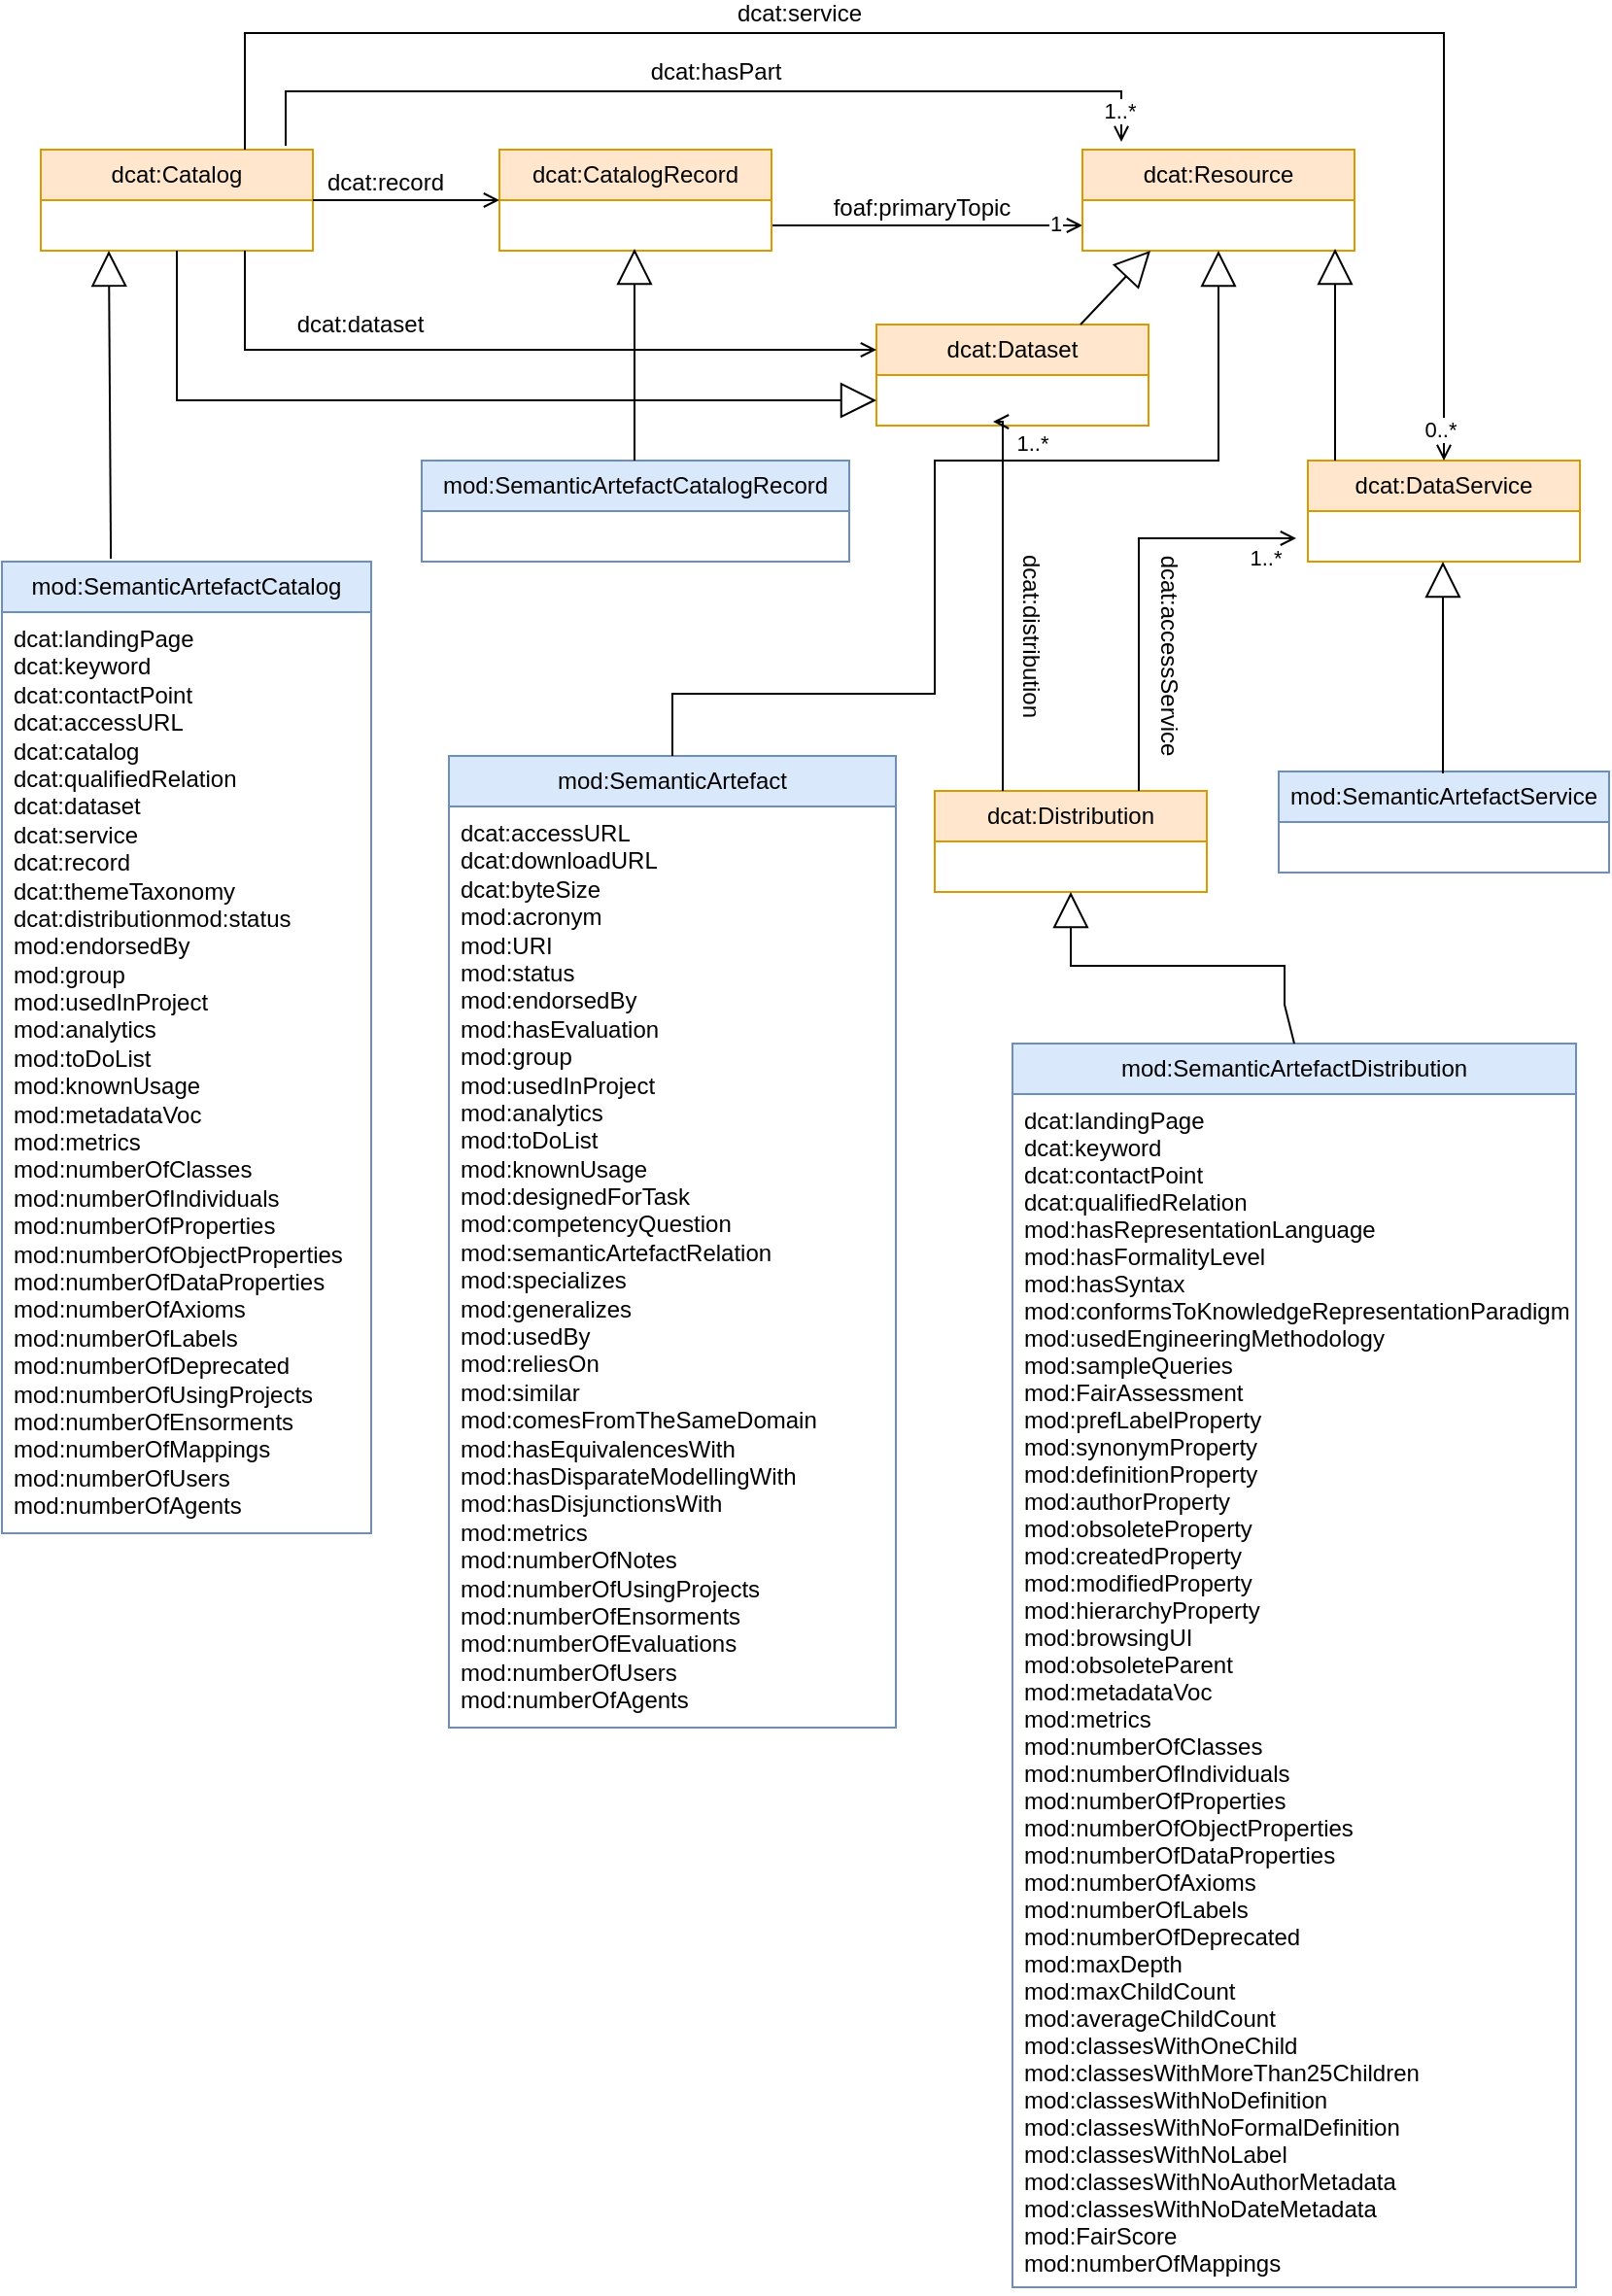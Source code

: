 <mxfile version="24.6.1" type="device" pages="2">
  <diagram id="C5RBs43oDa-KdzZeNtuy" name="MOD3.2 with dcat &amp; mod properties only">
    <mxGraphModel dx="954" dy="898" grid="1" gridSize="10" guides="1" tooltips="1" connect="1" arrows="1" fold="1" page="1" pageScale="1" pageWidth="827" pageHeight="1169" math="0" shadow="0">
      <root>
        <mxCell id="WIyWlLk6GJQsqaUBKTNV-0" />
        <mxCell id="WIyWlLk6GJQsqaUBKTNV-1" parent="WIyWlLk6GJQsqaUBKTNV-0" />
        <mxCell id="nYylcQyKXgrRCWMFoft4-4" value="" style="endArrow=open;shadow=0;strokeWidth=1;rounded=0;curved=0;endFill=1;edgeStyle=elbowEdgeStyle;elbow=horizontal;entryX=0;entryY=0.75;entryDx=0;entryDy=0;exitX=1;exitY=0.5;exitDx=0;exitDy=0;align=center;" parent="WIyWlLk6GJQsqaUBKTNV-1" target="nYylcQyKXgrRCWMFoft4-41" edge="1">
          <mxGeometry x="0.5" y="41" relative="1" as="geometry">
            <mxPoint x="396" y="119" as="sourcePoint" />
            <mxPoint x="546" y="119" as="targetPoint" />
            <mxPoint x="-40" y="32" as="offset" />
          </mxGeometry>
        </mxCell>
        <mxCell id="nYylcQyKXgrRCWMFoft4-5" value="foaf:primaryTopic" style="text;html=1;resizable=0;points=[];;align=center;verticalAlign=middle;labelBackgroundColor=none;rounded=0;shadow=0;strokeWidth=1;fontSize=12;" parent="nYylcQyKXgrRCWMFoft4-4" vertex="1" connectable="0">
          <mxGeometry x="0.5" y="49" relative="1" as="geometry">
            <mxPoint x="-43" y="40" as="offset" />
          </mxGeometry>
        </mxCell>
        <mxCell id="nYylcQyKXgrRCWMFoft4-81" value="1" style="edgeLabel;html=1;align=center;verticalAlign=middle;resizable=0;points=[];" parent="nYylcQyKXgrRCWMFoft4-4" vertex="1" connectable="0">
          <mxGeometry x="0.825" y="1" relative="1" as="geometry">
            <mxPoint as="offset" />
          </mxGeometry>
        </mxCell>
        <mxCell id="nYylcQyKXgrRCWMFoft4-25" value="&lt;span style=&quot;text-wrap: nowrap;&quot;&gt;dcat:Catalog&lt;/span&gt;" style="swimlane;fontStyle=0;childLayout=stackLayout;horizontal=1;startSize=26;fillColor=#ffe6cc;horizontalStack=0;resizeParent=1;resizeParentMax=0;resizeLast=0;collapsible=1;marginBottom=0;whiteSpace=wrap;html=1;strokeColor=#d79b00;" parent="WIyWlLk6GJQsqaUBKTNV-1" vertex="1">
          <mxGeometry x="20" y="80" width="140" height="52" as="geometry" />
        </mxCell>
        <mxCell id="nYylcQyKXgrRCWMFoft4-33" value="&lt;span style=&quot;text-wrap: nowrap;&quot;&gt;dcat:CatalogRecord&lt;/span&gt;" style="swimlane;fontStyle=0;childLayout=stackLayout;horizontal=1;startSize=26;fillColor=#ffe6cc;horizontalStack=0;resizeParent=1;resizeParentMax=0;resizeLast=0;collapsible=1;marginBottom=0;whiteSpace=wrap;html=1;strokeColor=#d79b00;" parent="WIyWlLk6GJQsqaUBKTNV-1" vertex="1">
          <mxGeometry x="256" y="80" width="140" height="52" as="geometry" />
        </mxCell>
        <mxCell id="nYylcQyKXgrRCWMFoft4-37" value="mod:SemanticArtefact" style="swimlane;fontStyle=0;childLayout=stackLayout;horizontal=1;startSize=26;fillColor=#dae8fc;horizontalStack=0;resizeParent=1;resizeParentMax=0;resizeLast=0;collapsible=1;marginBottom=0;whiteSpace=wrap;html=1;strokeColor=#6c8ebf;" parent="WIyWlLk6GJQsqaUBKTNV-1" vertex="1">
          <mxGeometry x="230" y="392" width="230" height="500" as="geometry" />
        </mxCell>
        <mxCell id="nYylcQyKXgrRCWMFoft4-38" value="&lt;div style=&quot;&quot;&gt;&lt;div style=&quot;&quot;&gt;&lt;div style=&quot;&quot;&gt;&lt;span style=&quot;text-wrap: nowrap;&quot;&gt;dcat:accessURL&lt;/span&gt;&lt;/div&gt;&lt;div style=&quot;&quot;&gt;&lt;span style=&quot;text-wrap: nowrap;&quot;&gt;dcat:downloadURL&lt;/span&gt;&lt;/div&gt;&lt;div style=&quot;&quot;&gt;&lt;span style=&quot;text-wrap: nowrap;&quot;&gt;dcat:byteSize&lt;/span&gt;&lt;/div&gt;&lt;/div&gt;&lt;div style=&quot;text-wrap: nowrap;&quot;&gt;mod:acronym&lt;/div&gt;&lt;div style=&quot;text-wrap: nowrap;&quot;&gt;mod:URI&lt;/div&gt;&lt;div style=&quot;text-wrap: nowrap;&quot;&gt;mod:status&lt;/div&gt;&lt;div style=&quot;text-wrap: nowrap;&quot;&gt;mod:endorsedBy&lt;/div&gt;&lt;div style=&quot;text-wrap: nowrap;&quot;&gt;mod:hasEvaluation&lt;/div&gt;&lt;div style=&quot;text-wrap: nowrap;&quot;&gt;mod:group&lt;/div&gt;&lt;div style=&quot;text-wrap: nowrap;&quot;&gt;mod:usedInProject&lt;/div&gt;&lt;div style=&quot;text-wrap: nowrap;&quot;&gt;mod:analytics&lt;/div&gt;&lt;div style=&quot;text-wrap: nowrap;&quot;&gt;mod:toDoList&lt;/div&gt;&lt;div style=&quot;text-wrap: nowrap;&quot;&gt;mod:knownUsage&lt;/div&gt;&lt;div style=&quot;text-wrap: nowrap;&quot;&gt;mod:designedForTask&lt;/div&gt;&lt;div style=&quot;text-wrap: nowrap;&quot;&gt;mod:competencyQuestion&lt;/div&gt;&lt;div style=&quot;text-wrap: nowrap;&quot;&gt;mod:semanticArtefactRelation&lt;/div&gt;&lt;div style=&quot;text-wrap: nowrap;&quot;&gt;mod:specializes&lt;/div&gt;&lt;div style=&quot;text-wrap: nowrap;&quot;&gt;mod:generalizes&lt;/div&gt;&lt;div style=&quot;text-wrap: nowrap;&quot;&gt;mod:usedBy&lt;/div&gt;&lt;div style=&quot;text-wrap: nowrap;&quot;&gt;mod:reliesOn&lt;/div&gt;&lt;div style=&quot;text-wrap: nowrap;&quot;&gt;mod:similar&lt;/div&gt;&lt;div style=&quot;text-wrap: nowrap;&quot;&gt;mod:comesFromTheSameDomain&lt;/div&gt;&lt;div style=&quot;text-wrap: nowrap;&quot;&gt;mod:hasEquivalencesWith&lt;/div&gt;&lt;div style=&quot;text-wrap: nowrap;&quot;&gt;mod:hasDisparateModellingWith&lt;/div&gt;&lt;div style=&quot;text-wrap: nowrap;&quot;&gt;mod:hasDisjunctionsWith&lt;/div&gt;&lt;div style=&quot;text-wrap: nowrap;&quot;&gt;mod:metrics&lt;/div&gt;&lt;div style=&quot;text-wrap: nowrap;&quot;&gt;mod:numberOfNotes&lt;/div&gt;&lt;div style=&quot;text-wrap: nowrap;&quot;&gt;mod:numberOfUsingProjects&lt;/div&gt;&lt;div style=&quot;text-wrap: nowrap;&quot;&gt;mod:numberOfEnsorments&lt;/div&gt;&lt;div style=&quot;text-wrap: nowrap;&quot;&gt;mod:numberOfEvaluations&lt;/div&gt;&lt;div style=&quot;text-wrap: nowrap;&quot;&gt;mod:numberOfUsers&lt;/div&gt;&lt;div style=&quot;text-wrap: nowrap;&quot;&gt;mod:numberOfAgents&lt;/div&gt;&lt;/div&gt;" style="text;strokeColor=none;fillColor=none;align=left;verticalAlign=top;spacingLeft=4;spacingRight=4;overflow=hidden;rotatable=0;points=[[0,0.5],[1,0.5]];portConstraint=eastwest;whiteSpace=wrap;html=1;" parent="nYylcQyKXgrRCWMFoft4-37" vertex="1">
          <mxGeometry y="26" width="230" height="474" as="geometry" />
        </mxCell>
        <mxCell id="nYylcQyKXgrRCWMFoft4-41" value="dcat:Resource" style="swimlane;fontStyle=0;childLayout=stackLayout;horizontal=1;startSize=26;fillColor=#ffe6cc;horizontalStack=0;resizeParent=1;resizeParentMax=0;resizeLast=0;collapsible=1;marginBottom=0;whiteSpace=wrap;html=1;strokeColor=#d79b00;" parent="WIyWlLk6GJQsqaUBKTNV-1" vertex="1">
          <mxGeometry x="556" y="80" width="140" height="52" as="geometry" />
        </mxCell>
        <mxCell id="nYylcQyKXgrRCWMFoft4-45" value="&lt;span style=&quot;text-wrap: nowrap;&quot;&gt;mod:SemanticArtefactCatalogRecord&lt;/span&gt;" style="swimlane;fontStyle=0;childLayout=stackLayout;horizontal=1;startSize=26;fillColor=#dae8fc;horizontalStack=0;resizeParent=1;resizeParentMax=0;resizeLast=0;collapsible=1;marginBottom=0;whiteSpace=wrap;html=1;strokeColor=#6c8ebf;" parent="WIyWlLk6GJQsqaUBKTNV-1" vertex="1">
          <mxGeometry x="216" y="240" width="220" height="52" as="geometry" />
        </mxCell>
        <mxCell id="nYylcQyKXgrRCWMFoft4-50" value="" style="endArrow=block;endSize=16;endFill=0;html=1;rounded=0;exitX=0.295;exitY=-0.003;exitDx=0;exitDy=0;entryX=0.25;entryY=1;entryDx=0;entryDy=0;exitPerimeter=0;" parent="WIyWlLk6GJQsqaUBKTNV-1" source="CK4NhBo2XMxKNvhSJFgQ-2" target="nYylcQyKXgrRCWMFoft4-25" edge="1">
          <mxGeometry width="160" relative="1" as="geometry">
            <mxPoint x="90" y="292" as="sourcePoint" />
            <mxPoint x="90" y="131" as="targetPoint" />
          </mxGeometry>
        </mxCell>
        <mxCell id="nYylcQyKXgrRCWMFoft4-53" value="" style="endArrow=open;shadow=0;strokeWidth=1;rounded=0;curved=0;endFill=1;edgeStyle=elbowEdgeStyle;elbow=horizontal;entryX=0;entryY=0.5;entryDx=0;entryDy=0;exitX=1;exitY=0.5;exitDx=0;exitDy=0;" parent="WIyWlLk6GJQsqaUBKTNV-1" source="nYylcQyKXgrRCWMFoft4-25" target="nYylcQyKXgrRCWMFoft4-33" edge="1">
          <mxGeometry x="0.5" y="41" relative="1" as="geometry">
            <mxPoint x="160" y="120" as="sourcePoint" />
            <mxPoint x="240" y="100" as="targetPoint" />
            <mxPoint x="-40" y="32" as="offset" />
          </mxGeometry>
        </mxCell>
        <mxCell id="nYylcQyKXgrRCWMFoft4-54" value="dcat:record" style="text;html=1;resizable=0;points=[];;align=center;verticalAlign=middle;labelBackgroundColor=none;rounded=0;shadow=0;strokeWidth=1;fontSize=12;" parent="nYylcQyKXgrRCWMFoft4-53" vertex="1" connectable="0">
          <mxGeometry x="0.5" y="49" relative="1" as="geometry">
            <mxPoint x="-35" y="40" as="offset" />
          </mxGeometry>
        </mxCell>
        <mxCell id="nYylcQyKXgrRCWMFoft4-55" value="" style="endArrow=block;endSize=16;endFill=0;html=1;rounded=0;exitX=0.5;exitY=0;exitDx=0;exitDy=0;" parent="WIyWlLk6GJQsqaUBKTNV-1" edge="1">
          <mxGeometry width="160" relative="1" as="geometry">
            <mxPoint x="325.5" y="240" as="sourcePoint" />
            <mxPoint x="325.5" y="131" as="targetPoint" />
          </mxGeometry>
        </mxCell>
        <mxCell id="nYylcQyKXgrRCWMFoft4-56" value="" style="endArrow=block;endSize=16;endFill=0;html=1;rounded=0;exitX=0.5;exitY=0;exitDx=0;exitDy=0;entryX=0.5;entryY=1;entryDx=0;entryDy=0;" parent="WIyWlLk6GJQsqaUBKTNV-1" source="nYylcQyKXgrRCWMFoft4-37" target="nYylcQyKXgrRCWMFoft4-41" edge="1">
          <mxGeometry width="160" relative="1" as="geometry">
            <mxPoint x="490" y="320" as="sourcePoint" />
            <mxPoint x="575.5" y="131" as="targetPoint" />
            <Array as="points">
              <mxPoint x="345" y="360" />
              <mxPoint x="480" y="360" />
              <mxPoint x="480" y="240" />
              <mxPoint x="626" y="240" />
            </Array>
          </mxGeometry>
        </mxCell>
        <mxCell id="nYylcQyKXgrRCWMFoft4-57" value="" style="endArrow=open;shadow=0;strokeWidth=1;rounded=0;curved=0;endFill=1;edgeStyle=elbowEdgeStyle;elbow=vertical;exitX=0.9;exitY=-0.038;exitDx=0;exitDy=0;exitPerimeter=0;entryX=0.143;entryY=-0.077;entryDx=0;entryDy=0;entryPerimeter=0;" parent="WIyWlLk6GJQsqaUBKTNV-1" source="nYylcQyKXgrRCWMFoft4-25" target="nYylcQyKXgrRCWMFoft4-41" edge="1">
          <mxGeometry x="0.5" y="41" relative="1" as="geometry">
            <mxPoint x="140" y="122" as="sourcePoint" />
            <mxPoint x="560" y="80" as="targetPoint" />
            <mxPoint x="-40" y="32" as="offset" />
            <Array as="points">
              <mxPoint x="340" y="50" />
            </Array>
          </mxGeometry>
        </mxCell>
        <mxCell id="nYylcQyKXgrRCWMFoft4-58" value="dcat:hasPart" style="text;html=1;resizable=0;points=[];;align=center;verticalAlign=middle;labelBackgroundColor=none;rounded=0;shadow=0;strokeWidth=1;fontSize=12;" parent="nYylcQyKXgrRCWMFoft4-57" vertex="1" connectable="0">
          <mxGeometry x="0.5" y="49" relative="1" as="geometry">
            <mxPoint x="-114" y="39" as="offset" />
          </mxGeometry>
        </mxCell>
        <mxCell id="nYylcQyKXgrRCWMFoft4-79" value="1..*" style="edgeLabel;html=1;align=center;verticalAlign=middle;resizable=0;points=[];" parent="nYylcQyKXgrRCWMFoft4-57" vertex="1" connectable="0">
          <mxGeometry x="0.934" y="-1" relative="1" as="geometry">
            <mxPoint as="offset" />
          </mxGeometry>
        </mxCell>
        <mxCell id="nYylcQyKXgrRCWMFoft4-59" value="dcat:D&lt;span style=&quot;background-color: initial;&quot;&gt;istribution&lt;/span&gt;" style="swimlane;fontStyle=0;childLayout=stackLayout;horizontal=1;startSize=26;fillColor=#ffe6cc;horizontalStack=0;resizeParent=1;resizeParentMax=0;resizeLast=0;collapsible=1;marginBottom=0;whiteSpace=wrap;html=1;strokeColor=#d79b00;" parent="WIyWlLk6GJQsqaUBKTNV-1" vertex="1">
          <mxGeometry x="480" y="410" width="140" height="52" as="geometry" />
        </mxCell>
        <mxCell id="nYylcQyKXgrRCWMFoft4-63" value="&lt;font face=&quot;Helvetica&quot; style=&quot;font-size: 12px;&quot;&gt;mod:&lt;span style=&quot;text-align: start; background-color: initial;&quot;&gt;SemanticArtefactDistribution&lt;/span&gt;&lt;/font&gt;" style="swimlane;fontStyle=0;childLayout=stackLayout;horizontal=1;startSize=26;fillColor=#dae8fc;horizontalStack=0;resizeParent=1;resizeParentMax=0;resizeLast=0;collapsible=1;marginBottom=0;whiteSpace=wrap;html=1;strokeColor=#6c8ebf;align=center;verticalAlign=middle;fontFamily=Helvetica;fontSize=12;" parent="WIyWlLk6GJQsqaUBKTNV-1" vertex="1">
          <mxGeometry x="520" y="540" width="290" height="640" as="geometry" />
        </mxCell>
        <mxCell id="nYylcQyKXgrRCWMFoft4-64" value="&lt;p style=&quot;margin: 0px; font-variant-numeric: normal; font-variant-east-asian: normal; font-variant-alternates: normal; font-kerning: auto; font-optical-sizing: auto; font-feature-settings: normal; font-variation-settings: normal; font-variant-position: normal; font-stretch: normal; line-height: normal;&quot; class=&quot;p1&quot;&gt;dcat:landingPage&lt;/p&gt;&lt;p style=&quot;margin: 0px; font-variant-numeric: normal; font-variant-east-asian: normal; font-variant-alternates: normal; font-kerning: auto; font-optical-sizing: auto; font-feature-settings: normal; font-variation-settings: normal; font-variant-position: normal; font-stretch: normal; line-height: normal;&quot; class=&quot;p1&quot;&gt;dcat:keyword&lt;/p&gt;&lt;p style=&quot;margin: 0px; font-variant-numeric: normal; font-variant-east-asian: normal; font-variant-alternates: normal; font-kerning: auto; font-optical-sizing: auto; font-feature-settings: normal; font-variation-settings: normal; font-variant-position: normal; font-stretch: normal; line-height: normal;&quot; class=&quot;p1&quot;&gt;dcat:contactPoint&lt;/p&gt;&lt;p style=&quot;margin: 0px; font-variant-numeric: normal; font-variant-east-asian: normal; font-variant-alternates: normal; font-kerning: auto; font-optical-sizing: auto; font-feature-settings: normal; font-variation-settings: normal; font-variant-position: normal; font-stretch: normal; line-height: normal;&quot; class=&quot;p1&quot;&gt;&lt;span style=&quot;background-color: initial;&quot;&gt;dcat:qualifiedRelation&lt;/span&gt;&lt;/p&gt;&lt;p style=&quot;margin: 0px; font-variant-numeric: normal; font-variant-east-asian: normal; font-variant-alternates: normal; font-kerning: auto; font-optical-sizing: auto; font-feature-settings: normal; font-variation-settings: normal; font-variant-position: normal; font-stretch: normal; line-height: normal;&quot; class=&quot;p1&quot;&gt;mod:hasRepresentationLanguage&lt;/p&gt;&lt;p style=&quot;margin: 0px; font-variant-numeric: normal; font-variant-east-asian: normal; font-variant-alternates: normal; font-kerning: auto; font-optical-sizing: auto; font-feature-settings: normal; font-variation-settings: normal; font-variant-position: normal; font-stretch: normal; line-height: normal;&quot; class=&quot;p1&quot;&gt;mod:hasFormalityLevel&lt;/p&gt;&lt;p style=&quot;margin: 0px; font-variant-numeric: normal; font-variant-east-asian: normal; font-variant-alternates: normal; font-kerning: auto; font-optical-sizing: auto; font-feature-settings: normal; font-variation-settings: normal; font-variant-position: normal; font-stretch: normal; line-height: normal;&quot; class=&quot;p1&quot;&gt;mod:hasSyntax&lt;/p&gt;&lt;p style=&quot;margin: 0px; font-variant-numeric: normal; font-variant-east-asian: normal; font-variant-alternates: normal; font-kerning: auto; font-optical-sizing: auto; font-feature-settings: normal; font-variation-settings: normal; font-variant-position: normal; font-stretch: normal; line-height: normal;&quot; class=&quot;p1&quot;&gt;mod:conformsToKnowledgeRepresentationParadigm&lt;/p&gt;&lt;p style=&quot;margin: 0px; font-variant-numeric: normal; font-variant-east-asian: normal; font-variant-alternates: normal; font-kerning: auto; font-optical-sizing: auto; font-feature-settings: normal; font-variation-settings: normal; font-variant-position: normal; font-stretch: normal; line-height: normal;&quot; class=&quot;p1&quot;&gt;mod:usedEngineeringMethodology&lt;/p&gt;&lt;p style=&quot;margin: 0px; font-variant-numeric: normal; font-variant-east-asian: normal; font-variant-alternates: normal; font-kerning: auto; font-optical-sizing: auto; font-feature-settings: normal; font-variation-settings: normal; font-variant-position: normal; font-stretch: normal; line-height: normal;&quot; class=&quot;p1&quot;&gt;mod:sampleQueries&lt;/p&gt;&lt;p style=&quot;margin: 0px; font-variant-numeric: normal; font-variant-east-asian: normal; font-variant-alternates: normal; font-kerning: auto; font-optical-sizing: auto; font-feature-settings: normal; font-variation-settings: normal; font-variant-position: normal; font-stretch: normal; line-height: normal;&quot; class=&quot;p1&quot;&gt;mod:FairAssessment&lt;/p&gt;&lt;p style=&quot;margin: 0px; font-variant-numeric: normal; font-variant-east-asian: normal; font-variant-alternates: normal; font-kerning: auto; font-optical-sizing: auto; font-feature-settings: normal; font-variation-settings: normal; font-variant-position: normal; font-stretch: normal; line-height: normal;&quot; class=&quot;p1&quot;&gt;mod:prefLabelProperty&lt;/p&gt;&lt;p style=&quot;margin: 0px; font-variant-numeric: normal; font-variant-east-asian: normal; font-variant-alternates: normal; font-kerning: auto; font-optical-sizing: auto; font-feature-settings: normal; font-variation-settings: normal; font-variant-position: normal; font-stretch: normal; line-height: normal;&quot; class=&quot;p1&quot;&gt;mod:synonymProperty&lt;/p&gt;&lt;p style=&quot;margin: 0px; font-variant-numeric: normal; font-variant-east-asian: normal; font-variant-alternates: normal; font-kerning: auto; font-optical-sizing: auto; font-feature-settings: normal; font-variation-settings: normal; font-variant-position: normal; font-stretch: normal; line-height: normal;&quot; class=&quot;p1&quot;&gt;mod:definitionProperty&lt;/p&gt;&lt;p style=&quot;margin: 0px; font-variant-numeric: normal; font-variant-east-asian: normal; font-variant-alternates: normal; font-kerning: auto; font-optical-sizing: auto; font-feature-settings: normal; font-variation-settings: normal; font-variant-position: normal; font-stretch: normal; line-height: normal;&quot; class=&quot;p1&quot;&gt;mod:authorProperty&lt;/p&gt;&lt;p style=&quot;margin: 0px; font-variant-numeric: normal; font-variant-east-asian: normal; font-variant-alternates: normal; font-kerning: auto; font-optical-sizing: auto; font-feature-settings: normal; font-variation-settings: normal; font-variant-position: normal; font-stretch: normal; line-height: normal;&quot; class=&quot;p1&quot;&gt;mod:obsoleteProperty&lt;/p&gt;&lt;p style=&quot;margin: 0px; font-variant-numeric: normal; font-variant-east-asian: normal; font-variant-alternates: normal; font-kerning: auto; font-optical-sizing: auto; font-feature-settings: normal; font-variation-settings: normal; font-variant-position: normal; font-stretch: normal; line-height: normal;&quot; class=&quot;p1&quot;&gt;mod:createdProperty&lt;/p&gt;&lt;p style=&quot;margin: 0px; font-variant-numeric: normal; font-variant-east-asian: normal; font-variant-alternates: normal; font-kerning: auto; font-optical-sizing: auto; font-feature-settings: normal; font-variation-settings: normal; font-variant-position: normal; font-stretch: normal; line-height: normal;&quot; class=&quot;p1&quot;&gt;mod:modifiedProperty&lt;/p&gt;&lt;p style=&quot;margin: 0px; font-variant-numeric: normal; font-variant-east-asian: normal; font-variant-alternates: normal; font-kerning: auto; font-optical-sizing: auto; font-feature-settings: normal; font-variation-settings: normal; font-variant-position: normal; font-stretch: normal; line-height: normal;&quot; class=&quot;p1&quot;&gt;mod:hierarchyProperty&lt;/p&gt;&lt;p style=&quot;margin: 0px; font-variant-numeric: normal; font-variant-east-asian: normal; font-variant-alternates: normal; font-kerning: auto; font-optical-sizing: auto; font-feature-settings: normal; font-variation-settings: normal; font-variant-position: normal; font-stretch: normal; line-height: normal;&quot; class=&quot;p1&quot;&gt;mod:browsingUI&lt;/p&gt;&lt;p style=&quot;margin: 0px; font-variant-numeric: normal; font-variant-east-asian: normal; font-variant-alternates: normal; font-kerning: auto; font-optical-sizing: auto; font-feature-settings: normal; font-variation-settings: normal; font-variant-position: normal; font-stretch: normal; line-height: normal;&quot; class=&quot;p1&quot;&gt;mod:obsoleteParent&lt;/p&gt;&lt;p style=&quot;margin: 0px; font-variant-numeric: normal; font-variant-east-asian: normal; font-variant-alternates: normal; font-kerning: auto; font-optical-sizing: auto; font-feature-settings: normal; font-variation-settings: normal; font-variant-position: normal; font-stretch: normal; line-height: normal;&quot; class=&quot;p1&quot;&gt;mod:metadataVoc&lt;/p&gt;&lt;p style=&quot;margin: 0px; font-variant-numeric: normal; font-variant-east-asian: normal; font-variant-alternates: normal; font-kerning: auto; font-optical-sizing: auto; font-feature-settings: normal; font-variation-settings: normal; font-variant-position: normal; font-stretch: normal; line-height: normal;&quot; class=&quot;p1&quot;&gt;mod:metrics&lt;/p&gt;&lt;p style=&quot;margin: 0px; font-variant-numeric: normal; font-variant-east-asian: normal; font-variant-alternates: normal; font-kerning: auto; font-optical-sizing: auto; font-feature-settings: normal; font-variation-settings: normal; font-variant-position: normal; font-stretch: normal; line-height: normal;&quot; class=&quot;p1&quot;&gt;mod:numberOfClasses&lt;/p&gt;&lt;p style=&quot;margin: 0px; font-variant-numeric: normal; font-variant-east-asian: normal; font-variant-alternates: normal; font-kerning: auto; font-optical-sizing: auto; font-feature-settings: normal; font-variation-settings: normal; font-variant-position: normal; font-stretch: normal; line-height: normal;&quot; class=&quot;p1&quot;&gt;mod:numberOfIndividuals&lt;/p&gt;&lt;p style=&quot;margin: 0px; font-variant-numeric: normal; font-variant-east-asian: normal; font-variant-alternates: normal; font-kerning: auto; font-optical-sizing: auto; font-feature-settings: normal; font-variation-settings: normal; font-variant-position: normal; font-stretch: normal; line-height: normal;&quot; class=&quot;p1&quot;&gt;mod:numberOfProperties&lt;/p&gt;&lt;p style=&quot;margin: 0px; font-variant-numeric: normal; font-variant-east-asian: normal; font-variant-alternates: normal; font-kerning: auto; font-optical-sizing: auto; font-feature-settings: normal; font-variation-settings: normal; font-variant-position: normal; font-stretch: normal; line-height: normal;&quot; class=&quot;p1&quot;&gt;mod:numberOfObjectProperties&lt;/p&gt;&lt;p style=&quot;margin: 0px; font-variant-numeric: normal; font-variant-east-asian: normal; font-variant-alternates: normal; font-kerning: auto; font-optical-sizing: auto; font-feature-settings: normal; font-variation-settings: normal; font-variant-position: normal; font-stretch: normal; line-height: normal;&quot; class=&quot;p1&quot;&gt;mod:numberOfDataProperties&lt;/p&gt;&lt;p style=&quot;margin: 0px; font-variant-numeric: normal; font-variant-east-asian: normal; font-variant-alternates: normal; font-kerning: auto; font-optical-sizing: auto; font-feature-settings: normal; font-variation-settings: normal; font-variant-position: normal; font-stretch: normal; line-height: normal;&quot; class=&quot;p1&quot;&gt;mod:numberOfAxioms&lt;/p&gt;&lt;p style=&quot;margin: 0px; font-variant-numeric: normal; font-variant-east-asian: normal; font-variant-alternates: normal; font-kerning: auto; font-optical-sizing: auto; font-feature-settings: normal; font-variation-settings: normal; font-variant-position: normal; font-stretch: normal; line-height: normal;&quot; class=&quot;p1&quot;&gt;mod:numberOfLabels&lt;/p&gt;&lt;p style=&quot;margin: 0px; font-variant-numeric: normal; font-variant-east-asian: normal; font-variant-alternates: normal; font-kerning: auto; font-optical-sizing: auto; font-feature-settings: normal; font-variation-settings: normal; font-variant-position: normal; font-stretch: normal; line-height: normal;&quot; class=&quot;p1&quot;&gt;mod:numberOfDeprecated&lt;/p&gt;&lt;p style=&quot;margin: 0px; font-variant-numeric: normal; font-variant-east-asian: normal; font-variant-alternates: normal; font-kerning: auto; font-optical-sizing: auto; font-feature-settings: normal; font-variation-settings: normal; font-variant-position: normal; font-stretch: normal; line-height: normal;&quot; class=&quot;p1&quot;&gt;mod:maxDepth&lt;/p&gt;&lt;p style=&quot;margin: 0px; font-variant-numeric: normal; font-variant-east-asian: normal; font-variant-alternates: normal; font-kerning: auto; font-optical-sizing: auto; font-feature-settings: normal; font-variation-settings: normal; font-variant-position: normal; font-stretch: normal; line-height: normal;&quot; class=&quot;p1&quot;&gt;mod:maxChildCount&lt;/p&gt;&lt;p style=&quot;margin: 0px; font-variant-numeric: normal; font-variant-east-asian: normal; font-variant-alternates: normal; font-kerning: auto; font-optical-sizing: auto; font-feature-settings: normal; font-variation-settings: normal; font-variant-position: normal; font-stretch: normal; line-height: normal;&quot; class=&quot;p1&quot;&gt;mod:averageChildCount&lt;/p&gt;&lt;p style=&quot;margin: 0px; font-variant-numeric: normal; font-variant-east-asian: normal; font-variant-alternates: normal; font-kerning: auto; font-optical-sizing: auto; font-feature-settings: normal; font-variation-settings: normal; font-variant-position: normal; font-stretch: normal; line-height: normal;&quot; class=&quot;p1&quot;&gt;mod:classesWithOneChild&lt;/p&gt;&lt;p style=&quot;margin: 0px; font-variant-numeric: normal; font-variant-east-asian: normal; font-variant-alternates: normal; font-kerning: auto; font-optical-sizing: auto; font-feature-settings: normal; font-variation-settings: normal; font-variant-position: normal; font-stretch: normal; line-height: normal;&quot; class=&quot;p1&quot;&gt;mod:classesWithMoreThan25Children&lt;/p&gt;&lt;p style=&quot;margin: 0px; font-variant-numeric: normal; font-variant-east-asian: normal; font-variant-alternates: normal; font-kerning: auto; font-optical-sizing: auto; font-feature-settings: normal; font-variation-settings: normal; font-variant-position: normal; font-stretch: normal; line-height: normal;&quot; class=&quot;p1&quot;&gt;mod:classesWithNoDefinition&lt;/p&gt;&lt;p style=&quot;margin: 0px; font-variant-numeric: normal; font-variant-east-asian: normal; font-variant-alternates: normal; font-kerning: auto; font-optical-sizing: auto; font-feature-settings: normal; font-variation-settings: normal; font-variant-position: normal; font-stretch: normal; line-height: normal;&quot; class=&quot;p1&quot;&gt;mod:classesWithNoFormalDefinition&lt;/p&gt;&lt;p style=&quot;margin: 0px; font-variant-numeric: normal; font-variant-east-asian: normal; font-variant-alternates: normal; font-kerning: auto; font-optical-sizing: auto; font-feature-settings: normal; font-variation-settings: normal; font-variant-position: normal; font-stretch: normal; line-height: normal;&quot; class=&quot;p1&quot;&gt;mod:classesWithNoLabel&lt;/p&gt;&lt;p style=&quot;margin: 0px; font-variant-numeric: normal; font-variant-east-asian: normal; font-variant-alternates: normal; font-kerning: auto; font-optical-sizing: auto; font-feature-settings: normal; font-variation-settings: normal; font-variant-position: normal; font-stretch: normal; line-height: normal;&quot; class=&quot;p1&quot;&gt;mod:classesWithNoAuthorMetadata&lt;/p&gt;&lt;p style=&quot;margin: 0px; font-variant-numeric: normal; font-variant-east-asian: normal; font-variant-alternates: normal; font-kerning: auto; font-optical-sizing: auto; font-feature-settings: normal; font-variation-settings: normal; font-variant-position: normal; font-stretch: normal; line-height: normal;&quot; class=&quot;p1&quot;&gt;mod:classesWithNoDateMetadata&lt;/p&gt;&lt;p style=&quot;margin: 0px; font-variant-numeric: normal; font-variant-east-asian: normal; font-variant-alternates: normal; font-kerning: auto; font-optical-sizing: auto; font-feature-settings: normal; font-variation-settings: normal; font-variant-position: normal; font-stretch: normal; line-height: normal;&quot; class=&quot;p1&quot;&gt;mod:FairScore&lt;/p&gt;&lt;p style=&quot;margin: 0px; font-variant-numeric: normal; font-variant-east-asian: normal; font-variant-alternates: normal; font-kerning: auto; font-optical-sizing: auto; font-feature-settings: normal; font-variation-settings: normal; font-variant-position: normal; font-stretch: normal; line-height: normal;&quot; class=&quot;p1&quot;&gt;mod:numberOfMappings&lt;/p&gt;" style="text;strokeColor=none;fillColor=none;align=left;verticalAlign=top;spacingLeft=4;spacingRight=4;overflow=hidden;rotatable=0;points=[[0,0.5],[1,0.5]];portConstraint=eastwest;whiteSpace=wrap;html=1;fontFamily=Helvetica;fontSize=12;fontColor=default;fontStyle=0;" parent="nYylcQyKXgrRCWMFoft4-63" vertex="1">
          <mxGeometry y="26" width="290" height="614" as="geometry" />
        </mxCell>
        <mxCell id="nYylcQyKXgrRCWMFoft4-67" value="dcat:DataService" style="swimlane;fontStyle=0;childLayout=stackLayout;horizontal=1;startSize=26;fillColor=#ffe6cc;horizontalStack=0;resizeParent=1;resizeParentMax=0;resizeLast=0;collapsible=1;marginBottom=0;whiteSpace=wrap;html=1;strokeColor=#d79b00;" parent="WIyWlLk6GJQsqaUBKTNV-1" vertex="1">
          <mxGeometry x="672" y="240" width="140" height="52" as="geometry" />
        </mxCell>
        <mxCell id="nYylcQyKXgrRCWMFoft4-71" value="&lt;font style=&quot;font-size: 12px;&quot; face=&quot;Helvetica&quot;&gt;mod:&lt;span style=&quot;text-align: start; background-color: initial;&quot;&gt;SemanticArtefactService&lt;/span&gt;&lt;/font&gt;" style="swimlane;fontStyle=0;childLayout=stackLayout;horizontal=1;startSize=26;fillColor=#dae8fc;horizontalStack=0;resizeParent=1;resizeParentMax=0;resizeLast=0;collapsible=1;marginBottom=0;whiteSpace=wrap;html=1;strokeColor=#6c8ebf;" parent="WIyWlLk6GJQsqaUBKTNV-1" vertex="1">
          <mxGeometry x="657" y="400" width="170" height="52" as="geometry" />
        </mxCell>
        <mxCell id="nYylcQyKXgrRCWMFoft4-75" value="" style="endArrow=block;endSize=16;endFill=0;html=1;rounded=0;exitX=0.5;exitY=0;exitDx=0;exitDy=0;" parent="WIyWlLk6GJQsqaUBKTNV-1" edge="1">
          <mxGeometry width="160" relative="1" as="geometry">
            <mxPoint x="686" y="240" as="sourcePoint" />
            <mxPoint x="686" y="131" as="targetPoint" />
          </mxGeometry>
        </mxCell>
        <mxCell id="nYylcQyKXgrRCWMFoft4-76" value="" style="endArrow=block;endSize=16;endFill=0;html=1;rounded=0;exitX=0.5;exitY=0;exitDx=0;exitDy=0;" parent="WIyWlLk6GJQsqaUBKTNV-1" edge="1">
          <mxGeometry width="160" relative="1" as="geometry">
            <mxPoint x="741.5" y="401" as="sourcePoint" />
            <mxPoint x="741.5" y="292" as="targetPoint" />
          </mxGeometry>
        </mxCell>
        <mxCell id="nYylcQyKXgrRCWMFoft4-77" value="" style="endArrow=open;shadow=0;strokeWidth=1;rounded=0;curved=0;endFill=1;edgeStyle=elbowEdgeStyle;elbow=vertical;exitX=0.75;exitY=0;exitDx=0;exitDy=0;entryX=0.5;entryY=0;entryDx=0;entryDy=0;" parent="WIyWlLk6GJQsqaUBKTNV-1" source="nYylcQyKXgrRCWMFoft4-25" target="nYylcQyKXgrRCWMFoft4-67" edge="1">
          <mxGeometry x="0.5" y="41" relative="1" as="geometry">
            <mxPoint x="126" y="48" as="sourcePoint" />
            <mxPoint x="560" y="46" as="targetPoint" />
            <mxPoint x="-40" y="32" as="offset" />
            <Array as="points">
              <mxPoint x="320" y="20" />
            </Array>
          </mxGeometry>
        </mxCell>
        <mxCell id="nYylcQyKXgrRCWMFoft4-78" value="dcat:service" style="text;html=1;resizable=0;points=[];;align=center;verticalAlign=middle;labelBackgroundColor=none;rounded=0;shadow=0;strokeWidth=1;fontSize=12;" parent="nYylcQyKXgrRCWMFoft4-77" vertex="1" connectable="0">
          <mxGeometry relative="1" as="geometry">
            <mxPoint x="-104" y="-10" as="offset" />
          </mxGeometry>
        </mxCell>
        <mxCell id="nYylcQyKXgrRCWMFoft4-80" value="0..*" style="edgeLabel;html=1;align=center;verticalAlign=middle;resizable=0;points=[];" parent="nYylcQyKXgrRCWMFoft4-77" vertex="1" connectable="0">
          <mxGeometry x="0.964" y="-2" relative="1" as="geometry">
            <mxPoint as="offset" />
          </mxGeometry>
        </mxCell>
        <mxCell id="nYylcQyKXgrRCWMFoft4-82" value="" style="endArrow=open;shadow=0;strokeWidth=1;rounded=0;curved=0;endFill=1;edgeStyle=elbowEdgeStyle;elbow=horizontal;exitX=0.75;exitY=0;exitDx=0;exitDy=0;" parent="WIyWlLk6GJQsqaUBKTNV-1" source="nYylcQyKXgrRCWMFoft4-59" edge="1">
          <mxGeometry x="0.5" y="41" relative="1" as="geometry">
            <mxPoint x="666" y="546" as="sourcePoint" />
            <mxPoint x="666" y="280" as="targetPoint" />
            <mxPoint x="-40" y="32" as="offset" />
            <Array as="points">
              <mxPoint x="585" y="350" />
            </Array>
          </mxGeometry>
        </mxCell>
        <mxCell id="nYylcQyKXgrRCWMFoft4-83" value="dcat:accessService" style="text;html=1;resizable=0;points=[];;align=center;verticalAlign=middle;labelBackgroundColor=none;rounded=0;shadow=0;strokeWidth=1;fontSize=12;rotation=90;" parent="nYylcQyKXgrRCWMFoft4-82" vertex="1" connectable="0">
          <mxGeometry x="0.5" y="49" relative="1" as="geometry">
            <mxPoint x="-13" y="109" as="offset" />
          </mxGeometry>
        </mxCell>
        <mxCell id="nYylcQyKXgrRCWMFoft4-84" value="1..*" style="edgeLabel;html=1;align=center;verticalAlign=middle;resizable=0;points=[];" parent="nYylcQyKXgrRCWMFoft4-82" vertex="1" connectable="0">
          <mxGeometry x="0.934" y="-1" relative="1" as="geometry">
            <mxPoint x="-9" y="9" as="offset" />
          </mxGeometry>
        </mxCell>
        <mxCell id="nYylcQyKXgrRCWMFoft4-85" value="" style="endArrow=block;endSize=16;endFill=0;html=1;rounded=0;exitX=0.5;exitY=0;exitDx=0;exitDy=0;entryX=0.5;entryY=1;entryDx=0;entryDy=0;" parent="WIyWlLk6GJQsqaUBKTNV-1" source="nYylcQyKXgrRCWMFoft4-63" target="nYylcQyKXgrRCWMFoft4-59" edge="1">
          <mxGeometry width="160" relative="1" as="geometry">
            <mxPoint x="335.5" y="250" as="sourcePoint" />
            <mxPoint x="335.5" y="141" as="targetPoint" />
            <Array as="points">
              <mxPoint x="660" y="520" />
              <mxPoint x="660" y="500" />
              <mxPoint x="550" y="500" />
            </Array>
          </mxGeometry>
        </mxCell>
        <mxCell id="CK4NhBo2XMxKNvhSJFgQ-2" value="mod:SemanticArtefactCatalog" style="swimlane;fontStyle=0;childLayout=stackLayout;horizontal=1;startSize=26;fillColor=#dae8fc;horizontalStack=0;resizeParent=1;resizeParentMax=0;resizeLast=0;collapsible=1;marginBottom=0;whiteSpace=wrap;html=1;strokeColor=#6c8ebf;" parent="WIyWlLk6GJQsqaUBKTNV-1" vertex="1">
          <mxGeometry y="292" width="190" height="500" as="geometry" />
        </mxCell>
        <mxCell id="CK4NhBo2XMxKNvhSJFgQ-3" value="&lt;div style=&quot;&quot;&gt;&lt;div style=&quot;&quot;&gt;&lt;span style=&quot;text-wrap: nowrap;&quot;&gt;dcat:landingPage&lt;/span&gt;&lt;/div&gt;&lt;div style=&quot;&quot;&gt;&lt;span style=&quot;text-wrap: nowrap;&quot;&gt;dcat:keyword&lt;/span&gt;&lt;/div&gt;&lt;div style=&quot;&quot;&gt;&lt;span style=&quot;text-wrap: nowrap;&quot;&gt;dcat:contactPoint&lt;/span&gt;&lt;/div&gt;&lt;div style=&quot;&quot;&gt;&lt;span style=&quot;text-wrap: nowrap;&quot;&gt;dcat:accessURL&lt;/span&gt;&lt;/div&gt;&lt;div style=&quot;&quot;&gt;&lt;span style=&quot;text-wrap: nowrap;&quot;&gt;dcat:catalog&lt;/span&gt;&lt;/div&gt;&lt;div style=&quot;&quot;&gt;&lt;span style=&quot;text-wrap: nowrap;&quot;&gt;dcat:qualifiedRelation&lt;/span&gt;&lt;/div&gt;&lt;div style=&quot;&quot;&gt;&lt;span style=&quot;text-wrap: nowrap;&quot;&gt;dcat:dataset&lt;/span&gt;&lt;/div&gt;&lt;div style=&quot;&quot;&gt;&lt;span style=&quot;text-wrap: nowrap;&quot;&gt;dcat:service&lt;/span&gt;&lt;/div&gt;&lt;div style=&quot;&quot;&gt;&lt;span style=&quot;text-wrap: nowrap;&quot;&gt;dcat:record&lt;/span&gt;&lt;/div&gt;&lt;div style=&quot;&quot;&gt;&lt;span style=&quot;text-wrap: nowrap;&quot;&gt;dcat:themeTaxonomy&lt;/span&gt;&lt;/div&gt;&lt;div style=&quot;&quot;&gt;&lt;span style=&quot;background-color: initial; text-wrap: nowrap;&quot;&gt;dcat:distribution&lt;/span&gt;&lt;span style=&quot;text-wrap: nowrap;&quot;&gt;mod:status&lt;/span&gt;&lt;/div&gt;&lt;div style=&quot;text-wrap: nowrap;&quot;&gt;mod:endorsedBy&lt;/div&gt;&lt;div style=&quot;text-wrap: nowrap;&quot;&gt;mod:group&lt;/div&gt;&lt;div style=&quot;text-wrap: nowrap;&quot;&gt;mod:usedInProject&lt;/div&gt;&lt;div style=&quot;text-wrap: nowrap;&quot;&gt;mod:analytics&lt;/div&gt;&lt;div style=&quot;text-wrap: nowrap;&quot;&gt;mod:toDoList&lt;/div&gt;&lt;div style=&quot;text-wrap: nowrap;&quot;&gt;mod:knownUsage&lt;/div&gt;&lt;div style=&quot;text-wrap: nowrap;&quot;&gt;mod:metadataVoc&lt;/div&gt;&lt;div style=&quot;text-wrap: nowrap;&quot;&gt;mod:metrics&lt;/div&gt;&lt;div style=&quot;text-wrap: nowrap;&quot;&gt;mod:numberOfClasses&lt;/div&gt;&lt;div style=&quot;text-wrap: nowrap;&quot;&gt;mod:numberOfIndividuals&lt;/div&gt;&lt;div style=&quot;text-wrap: nowrap;&quot;&gt;mod:numberOfProperties&lt;/div&gt;&lt;div style=&quot;text-wrap: nowrap;&quot;&gt;mod:numberOfObjectProperties&lt;/div&gt;&lt;div style=&quot;text-wrap: nowrap;&quot;&gt;mod:numberOfDataProperties&lt;/div&gt;&lt;div style=&quot;text-wrap: nowrap;&quot;&gt;mod:numberOfAxioms&lt;/div&gt;&lt;div style=&quot;text-wrap: nowrap;&quot;&gt;mod:numberOfLabels&lt;/div&gt;&lt;div style=&quot;text-wrap: nowrap;&quot;&gt;mod:numberOfDeprecated&lt;/div&gt;&lt;div style=&quot;text-wrap: nowrap;&quot;&gt;mod:numberOfUsingProjects&lt;/div&gt;&lt;div style=&quot;text-wrap: nowrap;&quot;&gt;mod:numberOfEnsorments&lt;/div&gt;&lt;div style=&quot;text-wrap: nowrap;&quot;&gt;mod:numberOfMappings&lt;/div&gt;&lt;div style=&quot;text-wrap: nowrap;&quot;&gt;mod:numberOfUsers&lt;/div&gt;&lt;div style=&quot;text-wrap: nowrap;&quot;&gt;mod:numberOfAgents&lt;/div&gt;&lt;/div&gt;" style="text;strokeColor=none;fillColor=none;align=left;verticalAlign=top;spacingLeft=4;spacingRight=4;overflow=hidden;rotatable=0;points=[[0,0.5],[1,0.5]];portConstraint=eastwest;whiteSpace=wrap;html=1;" parent="CK4NhBo2XMxKNvhSJFgQ-2" vertex="1">
          <mxGeometry y="26" width="190" height="474" as="geometry" />
        </mxCell>
        <mxCell id="CK4NhBo2XMxKNvhSJFgQ-6" value="dcat:D&lt;span style=&quot;background-color: initial;&quot;&gt;ataset&lt;/span&gt;" style="swimlane;fontStyle=0;childLayout=stackLayout;horizontal=1;startSize=26;fillColor=#ffe6cc;horizontalStack=0;resizeParent=1;resizeParentMax=0;resizeLast=0;collapsible=1;marginBottom=0;whiteSpace=wrap;html=1;strokeColor=#d79b00;" parent="WIyWlLk6GJQsqaUBKTNV-1" vertex="1">
          <mxGeometry x="450" y="170" width="140" height="52" as="geometry" />
        </mxCell>
        <mxCell id="CK4NhBo2XMxKNvhSJFgQ-7" value="" style="endArrow=block;endSize=16;endFill=0;html=1;rounded=0;entryX=0.25;entryY=1;entryDx=0;entryDy=0;exitX=0.75;exitY=0;exitDx=0;exitDy=0;" parent="WIyWlLk6GJQsqaUBKTNV-1" source="CK4NhBo2XMxKNvhSJFgQ-6" target="nYylcQyKXgrRCWMFoft4-41" edge="1">
          <mxGeometry width="160" relative="1" as="geometry">
            <mxPoint x="562" y="165" as="sourcePoint" />
            <mxPoint x="335.5" y="141" as="targetPoint" />
            <Array as="points" />
          </mxGeometry>
        </mxCell>
        <mxCell id="CK4NhBo2XMxKNvhSJFgQ-9" value="" style="endArrow=block;endSize=16;endFill=0;html=1;rounded=0;exitX=0.5;exitY=1;exitDx=0;exitDy=0;entryX=0;entryY=0.75;entryDx=0;entryDy=0;" parent="WIyWlLk6GJQsqaUBKTNV-1" source="nYylcQyKXgrRCWMFoft4-25" target="CK4NhBo2XMxKNvhSJFgQ-6" edge="1">
          <mxGeometry width="160" relative="1" as="geometry">
            <mxPoint x="100" y="302" as="sourcePoint" />
            <mxPoint x="100" y="141" as="targetPoint" />
            <Array as="points">
              <mxPoint x="90" y="209" />
            </Array>
          </mxGeometry>
        </mxCell>
        <mxCell id="CK4NhBo2XMxKNvhSJFgQ-11" value="" style="endArrow=open;shadow=0;strokeWidth=1;rounded=0;curved=0;endFill=1;edgeStyle=elbowEdgeStyle;elbow=horizontal;entryX=0;entryY=0.25;entryDx=0;entryDy=0;exitX=0.75;exitY=1;exitDx=0;exitDy=0;" parent="WIyWlLk6GJQsqaUBKTNV-1" source="nYylcQyKXgrRCWMFoft4-25" target="CK4NhBo2XMxKNvhSJFgQ-6" edge="1">
          <mxGeometry x="0.5" y="41" relative="1" as="geometry">
            <mxPoint x="140" y="130" as="sourcePoint" />
            <mxPoint x="266" y="190" as="targetPoint" />
            <mxPoint x="-40" y="32" as="offset" />
            <Array as="points">
              <mxPoint x="125" y="160" />
            </Array>
          </mxGeometry>
        </mxCell>
        <mxCell id="CK4NhBo2XMxKNvhSJFgQ-12" value="dcat:dataset" style="text;html=1;resizable=0;points=[];;align=center;verticalAlign=middle;labelBackgroundColor=none;rounded=0;shadow=0;strokeWidth=1;fontSize=12;" parent="CK4NhBo2XMxKNvhSJFgQ-11" vertex="1" connectable="0">
          <mxGeometry x="0.5" y="49" relative="1" as="geometry">
            <mxPoint x="-172" y="36" as="offset" />
          </mxGeometry>
        </mxCell>
        <mxCell id="CK4NhBo2XMxKNvhSJFgQ-13" value="" style="endArrow=open;shadow=0;strokeWidth=1;rounded=0;curved=0;endFill=1;edgeStyle=elbowEdgeStyle;elbow=horizontal;exitX=0.25;exitY=0;exitDx=0;exitDy=0;" parent="WIyWlLk6GJQsqaUBKTNV-1" source="nYylcQyKXgrRCWMFoft4-59" edge="1">
          <mxGeometry x="0.5" y="41" relative="1" as="geometry">
            <mxPoint x="595" y="420" as="sourcePoint" />
            <mxPoint x="510" y="220" as="targetPoint" />
            <mxPoint x="-40" y="32" as="offset" />
            <Array as="points">
              <mxPoint x="515" y="320" />
            </Array>
          </mxGeometry>
        </mxCell>
        <mxCell id="CK4NhBo2XMxKNvhSJFgQ-14" value="dcat:distribution" style="text;html=1;resizable=0;points=[];;align=center;verticalAlign=middle;labelBackgroundColor=none;rounded=0;shadow=0;strokeWidth=1;fontSize=12;rotation=90;" parent="CK4NhBo2XMxKNvhSJFgQ-13" vertex="1" connectable="0">
          <mxGeometry x="0.5" y="49" relative="1" as="geometry">
            <mxPoint x="64" y="66" as="offset" />
          </mxGeometry>
        </mxCell>
        <mxCell id="CK4NhBo2XMxKNvhSJFgQ-15" value="1..*" style="edgeLabel;html=1;align=center;verticalAlign=middle;resizable=0;points=[];" parent="CK4NhBo2XMxKNvhSJFgQ-13" vertex="1" connectable="0">
          <mxGeometry x="0.934" y="-1" relative="1" as="geometry">
            <mxPoint x="14" y="9" as="offset" />
          </mxGeometry>
        </mxCell>
      </root>
    </mxGraphModel>
  </diagram>
  <diagram name="MOD3.2 with all properties" id="SLx7vusjIp1snGc3mM7g">
    <mxGraphModel dx="683" dy="489" grid="1" gridSize="10" guides="1" tooltips="1" connect="1" arrows="1" fold="1" page="1" pageScale="1" pageWidth="827" pageHeight="1169" math="0" shadow="0">
      <root>
        <mxCell id="t9WFmMWeRr5RZiXpfUq9-0" />
        <mxCell id="t9WFmMWeRr5RZiXpfUq9-1" parent="t9WFmMWeRr5RZiXpfUq9-0" />
        <mxCell id="t9WFmMWeRr5RZiXpfUq9-2" value="" style="endArrow=open;shadow=0;strokeWidth=1;rounded=0;curved=0;endFill=1;edgeStyle=elbowEdgeStyle;elbow=horizontal;entryX=0;entryY=0.75;entryDx=0;entryDy=0;exitX=1;exitY=0.5;exitDx=0;exitDy=0;align=center;" parent="t9WFmMWeRr5RZiXpfUq9-1" target="t9WFmMWeRr5RZiXpfUq9-9" edge="1">
          <mxGeometry x="0.5" y="41" relative="1" as="geometry">
            <mxPoint x="396" y="119" as="sourcePoint" />
            <mxPoint x="546" y="119" as="targetPoint" />
            <mxPoint x="-40" y="32" as="offset" />
          </mxGeometry>
        </mxCell>
        <mxCell id="t9WFmMWeRr5RZiXpfUq9-3" value="foaf:primaryTopic" style="text;html=1;resizable=0;points=[];;align=center;verticalAlign=middle;labelBackgroundColor=none;rounded=0;shadow=0;strokeWidth=1;fontSize=12;" parent="t9WFmMWeRr5RZiXpfUq9-2" vertex="1" connectable="0">
          <mxGeometry x="0.5" y="49" relative="1" as="geometry">
            <mxPoint x="-43" y="40" as="offset" />
          </mxGeometry>
        </mxCell>
        <mxCell id="t9WFmMWeRr5RZiXpfUq9-4" value="1" style="edgeLabel;html=1;align=center;verticalAlign=middle;resizable=0;points=[];" parent="t9WFmMWeRr5RZiXpfUq9-2" vertex="1" connectable="0">
          <mxGeometry x="0.825" y="1" relative="1" as="geometry">
            <mxPoint as="offset" />
          </mxGeometry>
        </mxCell>
        <mxCell id="t9WFmMWeRr5RZiXpfUq9-5" value="&lt;span style=&quot;text-wrap: nowrap;&quot;&gt;dcat:Catalog&lt;/span&gt;" style="swimlane;fontStyle=0;childLayout=stackLayout;horizontal=1;startSize=26;fillColor=#ffe6cc;horizontalStack=0;resizeParent=1;resizeParentMax=0;resizeLast=0;collapsible=1;marginBottom=0;whiteSpace=wrap;html=1;strokeColor=#d79b00;" parent="t9WFmMWeRr5RZiXpfUq9-1" vertex="1">
          <mxGeometry x="20" y="80" width="140" height="52" as="geometry" />
        </mxCell>
        <mxCell id="t9WFmMWeRr5RZiXpfUq9-6" value="&lt;span style=&quot;text-wrap: nowrap;&quot;&gt;dcat:CatalogRecord&lt;/span&gt;" style="swimlane;fontStyle=0;childLayout=stackLayout;horizontal=1;startSize=26;fillColor=#ffe6cc;horizontalStack=0;resizeParent=1;resizeParentMax=0;resizeLast=0;collapsible=1;marginBottom=0;whiteSpace=wrap;html=1;strokeColor=#d79b00;" parent="t9WFmMWeRr5RZiXpfUq9-1" vertex="1">
          <mxGeometry x="256" y="80" width="140" height="52" as="geometry" />
        </mxCell>
        <mxCell id="t9WFmMWeRr5RZiXpfUq9-7" value="mod:SemanticArtefact" style="swimlane;fontStyle=0;childLayout=stackLayout;horizontal=1;startSize=26;fillColor=#dae8fc;horizontalStack=0;resizeParent=1;resizeParentMax=0;resizeLast=0;collapsible=1;marginBottom=0;whiteSpace=wrap;html=1;strokeColor=#6c8ebf;" parent="t9WFmMWeRr5RZiXpfUq9-1" vertex="1">
          <mxGeometry x="800" y="80" width="260" height="1580" as="geometry" />
        </mxCell>
        <mxCell id="t9WFmMWeRr5RZiXpfUq9-8" value="&lt;div style=&quot;&quot;&gt;&lt;div style=&quot;&quot;&gt;&lt;div style=&quot;&quot;&gt;&lt;div&gt;&lt;div&gt;mod:acronym&lt;/div&gt;&lt;div&gt;mod:analytics&lt;/div&gt;&lt;div&gt;mod:comesFromTheSameDomain&lt;/div&gt;&lt;div&gt;mod:competencyQuestion&lt;/div&gt;&lt;div&gt;mod:designedForTask&lt;/div&gt;&lt;div&gt;mod:endorsedBy&lt;/div&gt;&lt;div&gt;mod:generalizes&lt;/div&gt;&lt;div&gt;mod:group&lt;/div&gt;&lt;div&gt;mod:hasDisjunctionsWith&lt;/div&gt;&lt;div&gt;mod:hasDisparateModellingWith&lt;/div&gt;&lt;div&gt;mod:hasEquivalencesWith&lt;/div&gt;&lt;div&gt;mod:hasEvaluation&lt;/div&gt;&lt;div&gt;mod:knownUsage&lt;/div&gt;&lt;div&gt;mod:metrics&lt;/div&gt;&lt;div&gt;mod:numberOfAgents&lt;/div&gt;&lt;div&gt;mod:numberOfEnsorments&lt;/div&gt;&lt;div&gt;mod:numberOfEvaluations&lt;/div&gt;&lt;div&gt;mod:numberOfNotes&lt;/div&gt;&lt;div&gt;mod:numberOfUsers&lt;/div&gt;&lt;div&gt;mod:numberOfUsingProjects&lt;/div&gt;&lt;div&gt;mod:reliesOn&lt;/div&gt;&lt;div&gt;mod:semanticArtefactRelation&lt;/div&gt;&lt;div&gt;mod:similar&lt;/div&gt;&lt;div&gt;mod:specializes&lt;/div&gt;&lt;div&gt;mod:status&lt;/div&gt;&lt;div&gt;mod:toDoList&lt;/div&gt;&lt;div&gt;mod:URI&lt;/div&gt;&lt;div&gt;mod:usedBy&lt;/div&gt;&lt;div&gt;mod:usedInProject&lt;/div&gt;&lt;/div&gt;&lt;div&gt;&lt;div&gt;cc:morePermissions&lt;/div&gt;&lt;div&gt;cc:useGuidelines&lt;/div&gt;&lt;div&gt;dcterms:abstract&lt;/div&gt;&lt;div&gt;dcterms:accrualMethod&lt;/div&gt;&lt;div&gt;dcterms:accrualPeriodicity&lt;/div&gt;&lt;div&gt;dcterms:accrualPolicy&lt;/div&gt;&lt;div&gt;dcterms:alternative&lt;/div&gt;&lt;div&gt;dcterms:audience&lt;/div&gt;&lt;div&gt;dcterms:bibliographicCitation&lt;/div&gt;&lt;div&gt;dcterms:contributor&lt;/div&gt;&lt;div&gt;dcterms:coverage&lt;/div&gt;&lt;div&gt;dcterms:hasFormat&lt;/div&gt;&lt;div&gt;dcterms:hasPart&lt;/div&gt;&lt;div&gt;dcterms:hasVersion&lt;/div&gt;&lt;div&gt;dcterms:identifier&lt;/div&gt;&lt;div&gt;dcterms:isFormatOf&lt;/div&gt;&lt;div&gt;dcterms:isPartOf&lt;/div&gt;&lt;div&gt;dcterms:source&lt;/div&gt;&lt;div&gt;dcterms:subject&lt;/div&gt;&lt;div&gt;doap:bug-database&lt;/div&gt;&lt;div&gt;doap:mailing-list&lt;/div&gt;&lt;div&gt;doap:repository&lt;/div&gt;&lt;div&gt;fdo:hasMetadata&lt;/div&gt;&lt;div&gt;fdo:isMetadataOf&lt;/div&gt;&lt;div&gt;foaf:depiction&lt;/div&gt;&lt;div&gt;foaf:fundedBy&lt;/div&gt;&lt;div&gt;foaf:homepage&lt;/div&gt;&lt;div&gt;foaf:logo&lt;/div&gt;&lt;div&gt;foaf:primaryTopic&lt;/div&gt;&lt;div&gt;owl:backwardCompatibleWith&lt;/div&gt;&lt;div&gt;owl:deprecated&lt;/div&gt;&lt;div&gt;owl:incompatibleWith&lt;/div&gt;&lt;div&gt;owl:priorVersion&lt;/div&gt;&lt;div&gt;owl:versionInfo&lt;/div&gt;&lt;div&gt;owl:versionIRI&lt;/div&gt;&lt;div&gt;pav:createdWith&lt;/div&gt;&lt;div&gt;pav:curatedBy&lt;/div&gt;&lt;div&gt;prov:wasGeneratedBy&lt;/div&gt;&lt;div&gt;prov:wasInvalidatedBy&lt;/div&gt;&lt;div&gt;rdfs:comment&lt;/div&gt;&lt;div&gt;schema:associatedMedia&lt;/div&gt;&lt;div&gt;schema:award&lt;/div&gt;&lt;div&gt;schema:comment&lt;/div&gt;&lt;div&gt;schema:funding&lt;/div&gt;&lt;div&gt;schema:includedInDataCatalog&lt;/div&gt;&lt;div&gt;schema:translationOfWork&lt;/div&gt;&lt;div&gt;schema:translator&lt;/div&gt;&lt;div&gt;schema:workTranslation&lt;/div&gt;&lt;div&gt;skos:hiddenLabel&lt;/div&gt;&lt;div&gt;vann:changes&lt;/div&gt;&lt;div&gt;vann:example&lt;/div&gt;&lt;div&gt;vann:preferredNamespacePrefix&lt;/div&gt;&lt;div&gt;vann:preferredNamespaceUri&lt;/div&gt;&lt;div&gt;void:classPartition&lt;/div&gt;&lt;div&gt;void:exampleResource&lt;/div&gt;&lt;div&gt;void:openSearchDescription&lt;/div&gt;&lt;div&gt;void:propertyPartition&lt;/div&gt;&lt;div&gt;void:rootResource&lt;/div&gt;&lt;div&gt;void:uriLookupEndpoint&lt;/div&gt;&lt;div&gt;void:uriRegexPattern&lt;/div&gt;&lt;/div&gt;&lt;div&gt;&lt;b&gt;::dact:Resource&lt;/b&gt;&lt;/div&gt;&lt;div&gt;&lt;div&gt;dcat:contactPoint&lt;/div&gt;&lt;div&gt;dcat:keyword&lt;/div&gt;&lt;div&gt;dcat:landingPage&lt;/div&gt;&lt;div&gt;dcat:qualifiedRelation&lt;/div&gt;&lt;/div&gt;&lt;div&gt;&lt;div&gt;dcterms:accessRights&lt;/div&gt;&lt;div&gt;dcterms:creator&lt;/div&gt;&lt;div&gt;dcterms:description&lt;/div&gt;&lt;div&gt;dcterms:isReferencedBy&lt;/div&gt;&lt;div&gt;dcterms:language&lt;/div&gt;&lt;div&gt;dcterms:license&lt;/div&gt;&lt;div&gt;dcterms:publisher&lt;/div&gt;&lt;div&gt;dcterms:relation&lt;/div&gt;&lt;div&gt;dcterms:rightsHolder&lt;/div&gt;&lt;div&gt;dcterms:title&lt;/div&gt;&lt;div&gt;dcterms:type&lt;/div&gt;&lt;div&gt;odrl:hasPolicy&lt;/div&gt;&lt;div&gt;prov:qualifiedAttribution&lt;/div&gt;&lt;/div&gt;&lt;div&gt;&lt;br&gt;&lt;/div&gt;&lt;div&gt;&lt;br&gt;&lt;/div&gt;&lt;/div&gt;&lt;/div&gt;&lt;/div&gt;" style="text;strokeColor=none;fillColor=none;align=left;verticalAlign=top;spacingLeft=4;spacingRight=4;overflow=hidden;rotatable=0;points=[[0,0.5],[1,0.5]];portConstraint=eastwest;whiteSpace=wrap;html=1;" parent="t9WFmMWeRr5RZiXpfUq9-7" vertex="1">
          <mxGeometry y="26" width="260" height="1554" as="geometry" />
        </mxCell>
        <mxCell id="t9WFmMWeRr5RZiXpfUq9-9" value="dcat:Resource" style="swimlane;fontStyle=0;childLayout=stackLayout;horizontal=1;startSize=26;fillColor=#ffe6cc;horizontalStack=0;resizeParent=1;resizeParentMax=0;resizeLast=0;collapsible=1;marginBottom=0;whiteSpace=wrap;html=1;strokeColor=#d79b00;" parent="t9WFmMWeRr5RZiXpfUq9-1" vertex="1">
          <mxGeometry x="556" y="80" width="140" height="52" as="geometry" />
        </mxCell>
        <mxCell id="t9WFmMWeRr5RZiXpfUq9-10" value="&lt;span style=&quot;text-wrap: nowrap;&quot;&gt;mod:SemanticArtefactCatalogRecord&lt;/span&gt;" style="swimlane;fontStyle=0;childLayout=stackLayout;horizontal=1;startSize=26;fillColor=#dae8fc;horizontalStack=0;resizeParent=1;resizeParentMax=0;resizeLast=0;collapsible=1;marginBottom=0;whiteSpace=wrap;html=1;strokeColor=#6c8ebf;" parent="t9WFmMWeRr5RZiXpfUq9-1" vertex="1">
          <mxGeometry x="216" y="240" width="220" height="126" as="geometry" />
        </mxCell>
        <mxCell id="3RM4X0_mYOErUztkkbZN-0" value="&lt;div&gt;dcterms:created&lt;/div&gt;&lt;div&gt;dcterms:dateSubmitted&lt;/div&gt;&lt;div&gt;&lt;span style=&quot;background-color: initial;&quot;&gt;foaf:homepage&lt;/span&gt;&lt;br&gt;&lt;/div&gt;&lt;div&gt;pav:curatedOn&lt;/div&gt;&lt;div&gt;&lt;b&gt;::dcat:CatalogRecord&lt;/b&gt;&lt;/div&gt;&lt;div&gt;&lt;div&gt;dcterms:modified&lt;/div&gt;&lt;/div&gt;" style="text;html=1;align=left;verticalAlign=middle;resizable=0;points=[];autosize=1;strokeColor=none;fillColor=none;spacingLeft=4;" vertex="1" parent="t9WFmMWeRr5RZiXpfUq9-10">
          <mxGeometry y="26" width="220" height="100" as="geometry" />
        </mxCell>
        <mxCell id="t9WFmMWeRr5RZiXpfUq9-11" value="" style="endArrow=block;endSize=16;endFill=0;html=1;rounded=0;exitX=0.289;exitY=0.001;exitDx=0;exitDy=0;exitPerimeter=0;" parent="t9WFmMWeRr5RZiXpfUq9-1" source="t9WFmMWeRr5RZiXpfUq9-33" edge="1">
          <mxGeometry width="160" relative="1" as="geometry">
            <mxPoint x="55" y="210" as="sourcePoint" />
            <mxPoint x="58" y="130" as="targetPoint" />
            <Array as="points" />
          </mxGeometry>
        </mxCell>
        <mxCell id="t9WFmMWeRr5RZiXpfUq9-12" value="" style="endArrow=open;shadow=0;strokeWidth=1;rounded=0;curved=0;endFill=1;edgeStyle=elbowEdgeStyle;elbow=horizontal;entryX=0;entryY=0.5;entryDx=0;entryDy=0;exitX=1;exitY=0.5;exitDx=0;exitDy=0;" parent="t9WFmMWeRr5RZiXpfUq9-1" edge="1">
          <mxGeometry x="0.5" y="41" relative="1" as="geometry">
            <mxPoint x="160" y="117.0" as="sourcePoint" />
            <mxPoint x="256" y="117.0" as="targetPoint" />
            <mxPoint x="-40" y="32" as="offset" />
          </mxGeometry>
        </mxCell>
        <mxCell id="t9WFmMWeRr5RZiXpfUq9-13" value="dcat:record" style="text;html=1;resizable=0;points=[];;align=center;verticalAlign=middle;labelBackgroundColor=none;rounded=0;shadow=0;strokeWidth=1;fontSize=12;" parent="t9WFmMWeRr5RZiXpfUq9-12" vertex="1" connectable="0">
          <mxGeometry x="0.5" y="49" relative="1" as="geometry">
            <mxPoint x="-29" y="40" as="offset" />
          </mxGeometry>
        </mxCell>
        <mxCell id="t9WFmMWeRr5RZiXpfUq9-14" value="" style="endArrow=block;endSize=16;endFill=0;html=1;rounded=0;exitX=0.5;exitY=0;exitDx=0;exitDy=0;" parent="t9WFmMWeRr5RZiXpfUq9-1" edge="1">
          <mxGeometry width="160" relative="1" as="geometry">
            <mxPoint x="325.5" y="240" as="sourcePoint" />
            <mxPoint x="325.5" y="131" as="targetPoint" />
          </mxGeometry>
        </mxCell>
        <mxCell id="t9WFmMWeRr5RZiXpfUq9-15" value="" style="endArrow=block;endSize=16;endFill=0;html=1;rounded=0;exitX=0.5;exitY=0;exitDx=0;exitDy=0;" parent="t9WFmMWeRr5RZiXpfUq9-1" source="t9WFmMWeRr5RZiXpfUq9-7" edge="1">
          <mxGeometry width="160" relative="1" as="geometry">
            <mxPoint x="490" y="320" as="sourcePoint" />
            <mxPoint x="680" y="132" as="targetPoint" />
            <Array as="points">
              <mxPoint x="930" y="40" />
              <mxPoint x="780" y="40" />
              <mxPoint x="780" y="180" />
              <mxPoint x="680" y="180" />
            </Array>
          </mxGeometry>
        </mxCell>
        <mxCell id="t9WFmMWeRr5RZiXpfUq9-16" value="" style="endArrow=open;shadow=0;strokeWidth=1;rounded=0;curved=0;endFill=1;edgeStyle=elbowEdgeStyle;elbow=vertical;exitX=0.9;exitY=-0.038;exitDx=0;exitDy=0;exitPerimeter=0;entryX=0.143;entryY=-0.077;entryDx=0;entryDy=0;entryPerimeter=0;" parent="t9WFmMWeRr5RZiXpfUq9-1" source="t9WFmMWeRr5RZiXpfUq9-5" target="t9WFmMWeRr5RZiXpfUq9-9" edge="1">
          <mxGeometry x="0.5" y="41" relative="1" as="geometry">
            <mxPoint x="140" y="122" as="sourcePoint" />
            <mxPoint x="560" y="80" as="targetPoint" />
            <mxPoint x="-40" y="32" as="offset" />
            <Array as="points">
              <mxPoint x="340" y="50" />
            </Array>
          </mxGeometry>
        </mxCell>
        <mxCell id="t9WFmMWeRr5RZiXpfUq9-17" value="dcat:hasPart" style="text;html=1;resizable=0;points=[];;align=center;verticalAlign=middle;labelBackgroundColor=none;rounded=0;shadow=0;strokeWidth=1;fontSize=12;" parent="t9WFmMWeRr5RZiXpfUq9-16" vertex="1" connectable="0">
          <mxGeometry x="0.5" y="49" relative="1" as="geometry">
            <mxPoint x="-114" y="39" as="offset" />
          </mxGeometry>
        </mxCell>
        <mxCell id="t9WFmMWeRr5RZiXpfUq9-18" value="1..*" style="edgeLabel;html=1;align=center;verticalAlign=middle;resizable=0;points=[];" parent="t9WFmMWeRr5RZiXpfUq9-16" vertex="1" connectable="0">
          <mxGeometry x="0.934" y="-1" relative="1" as="geometry">
            <mxPoint as="offset" />
          </mxGeometry>
        </mxCell>
        <mxCell id="t9WFmMWeRr5RZiXpfUq9-19" value="dcat:D&lt;span style=&quot;background-color: initial;&quot;&gt;istribution&lt;/span&gt;" style="swimlane;fontStyle=0;childLayout=stackLayout;horizontal=1;startSize=26;fillColor=#ffe6cc;horizontalStack=0;resizeParent=1;resizeParentMax=0;resizeLast=0;collapsible=1;marginBottom=0;whiteSpace=wrap;html=1;strokeColor=#d79b00;" parent="t9WFmMWeRr5RZiXpfUq9-1" vertex="1">
          <mxGeometry x="451" y="400" width="140" height="52" as="geometry" />
        </mxCell>
        <mxCell id="t9WFmMWeRr5RZiXpfUq9-20" value="&lt;font face=&quot;Helvetica&quot; style=&quot;font-size: 12px;&quot;&gt;mod:&lt;span style=&quot;text-align: start; background-color: initial;&quot;&gt;SemanticArtefactDistribution&lt;/span&gt;&lt;/font&gt;" style="swimlane;fontStyle=0;childLayout=stackLayout;horizontal=1;startSize=26;fillColor=#dae8fc;horizontalStack=0;resizeParent=1;resizeParentMax=0;resizeLast=0;collapsible=1;marginBottom=0;whiteSpace=wrap;html=1;strokeColor=#6c8ebf;align=center;verticalAlign=middle;fontFamily=Helvetica;fontSize=12;" parent="t9WFmMWeRr5RZiXpfUq9-1" vertex="1">
          <mxGeometry x="386" y="540" width="270" height="820" as="geometry" />
        </mxCell>
        <mxCell id="t9WFmMWeRr5RZiXpfUq9-21" value="&lt;p style=&quot;margin: 0px; font-variant-numeric: normal; font-variant-east-asian: normal; font-variant-alternates: normal; font-kerning: auto; font-optical-sizing: auto; font-feature-settings: normal; font-variation-settings: normal; font-variant-position: normal; font-stretch: normal; line-height: normal;&quot; class=&quot;p1&quot;&gt;mod:authorProperty&lt;/p&gt;&lt;p style=&quot;margin: 0px; font-variant-numeric: normal; font-variant-east-asian: normal; font-variant-alternates: normal; font-kerning: auto; font-optical-sizing: auto; font-feature-settings: normal; font-variation-settings: normal; font-variant-position: normal; font-stretch: normal; line-height: normal;&quot; class=&quot;p1&quot;&gt;mod:averageChildCount&lt;/p&gt;&lt;p style=&quot;margin: 0px; font-variant-numeric: normal; font-variant-east-asian: normal; font-variant-alternates: normal; font-kerning: auto; font-optical-sizing: auto; font-feature-settings: normal; font-variation-settings: normal; font-variant-position: normal; font-stretch: normal; line-height: normal;&quot; class=&quot;p1&quot;&gt;mod:browsingUI&lt;/p&gt;&lt;p style=&quot;margin: 0px; font-variant-numeric: normal; font-variant-east-asian: normal; font-variant-alternates: normal; font-kerning: auto; font-optical-sizing: auto; font-feature-settings: normal; font-variation-settings: normal; font-variant-position: normal; font-stretch: normal; line-height: normal;&quot; class=&quot;p1&quot;&gt;mod:classesWithMoreThan25Children&lt;/p&gt;&lt;p style=&quot;margin: 0px; font-variant-numeric: normal; font-variant-east-asian: normal; font-variant-alternates: normal; font-kerning: auto; font-optical-sizing: auto; font-feature-settings: normal; font-variation-settings: normal; font-variant-position: normal; font-stretch: normal; line-height: normal;&quot; class=&quot;p1&quot;&gt;mod:classesWithNoAuthorMetadata&lt;/p&gt;&lt;p style=&quot;margin: 0px; font-variant-numeric: normal; font-variant-east-asian: normal; font-variant-alternates: normal; font-kerning: auto; font-optical-sizing: auto; font-feature-settings: normal; font-variation-settings: normal; font-variant-position: normal; font-stretch: normal; line-height: normal;&quot; class=&quot;p1&quot;&gt;mod:classesWithNoDateMetadata&lt;/p&gt;&lt;p style=&quot;margin: 0px; font-variant-numeric: normal; font-variant-east-asian: normal; font-variant-alternates: normal; font-kerning: auto; font-optical-sizing: auto; font-feature-settings: normal; font-variation-settings: normal; font-variant-position: normal; font-stretch: normal; line-height: normal;&quot; class=&quot;p1&quot;&gt;mod:classesWithNoDefinition&lt;/p&gt;&lt;p style=&quot;margin: 0px; font-variant-numeric: normal; font-variant-east-asian: normal; font-variant-alternates: normal; font-kerning: auto; font-optical-sizing: auto; font-feature-settings: normal; font-variation-settings: normal; font-variant-position: normal; font-stretch: normal; line-height: normal;&quot; class=&quot;p1&quot;&gt;mod:classesWithNoFormalDefinition&lt;/p&gt;&lt;p style=&quot;margin: 0px; font-variant-numeric: normal; font-variant-east-asian: normal; font-variant-alternates: normal; font-kerning: auto; font-optical-sizing: auto; font-feature-settings: normal; font-variation-settings: normal; font-variant-position: normal; font-stretch: normal; line-height: normal;&quot; class=&quot;p1&quot;&gt;mod:classesWithNoLabel&lt;/p&gt;&lt;p style=&quot;margin: 0px; font-variant-numeric: normal; font-variant-east-asian: normal; font-variant-alternates: normal; font-kerning: auto; font-optical-sizing: auto; font-feature-settings: normal; font-variation-settings: normal; font-variant-position: normal; font-stretch: normal; line-height: normal;&quot; class=&quot;p1&quot;&gt;mod:classesWithOneChild&lt;/p&gt;&lt;p style=&quot;margin: 0px; font-variant-numeric: normal; font-variant-east-asian: normal; font-variant-alternates: normal; font-kerning: auto; font-optical-sizing: auto; font-feature-settings: normal; font-variation-settings: normal; font-variant-position: normal; font-stretch: normal; line-height: normal;&quot; class=&quot;p1&quot;&gt;mod:conformsToKnowledgeRepresentationParadigm&lt;/p&gt;&lt;p style=&quot;margin: 0px; font-variant-numeric: normal; font-variant-east-asian: normal; font-variant-alternates: normal; font-kerning: auto; font-optical-sizing: auto; font-feature-settings: normal; font-variation-settings: normal; font-variant-position: normal; font-stretch: normal; line-height: normal;&quot; class=&quot;p1&quot;&gt;mod:createdProperty&lt;/p&gt;&lt;p style=&quot;margin: 0px; font-variant-numeric: normal; font-variant-east-asian: normal; font-variant-alternates: normal; font-kerning: auto; font-optical-sizing: auto; font-feature-settings: normal; font-variation-settings: normal; font-variant-position: normal; font-stretch: normal; line-height: normal;&quot; class=&quot;p1&quot;&gt;mod:definitionProperty&lt;/p&gt;&lt;p style=&quot;margin: 0px; font-variant-numeric: normal; font-variant-east-asian: normal; font-variant-alternates: normal; font-kerning: auto; font-optical-sizing: auto; font-feature-settings: normal; font-variation-settings: normal; font-variant-position: normal; font-stretch: normal; line-height: normal;&quot; class=&quot;p1&quot;&gt;mod:FairAssessment&lt;/p&gt;&lt;p style=&quot;margin: 0px; font-variant-numeric: normal; font-variant-east-asian: normal; font-variant-alternates: normal; font-kerning: auto; font-optical-sizing: auto; font-feature-settings: normal; font-variation-settings: normal; font-variant-position: normal; font-stretch: normal; line-height: normal;&quot; class=&quot;p1&quot;&gt;mod:FairScore&lt;/p&gt;&lt;p style=&quot;margin: 0px; font-variant-numeric: normal; font-variant-east-asian: normal; font-variant-alternates: normal; font-kerning: auto; font-optical-sizing: auto; font-feature-settings: normal; font-variation-settings: normal; font-variant-position: normal; font-stretch: normal; line-height: normal;&quot; class=&quot;p1&quot;&gt;mod:hasFormalityLevel&lt;/p&gt;&lt;p style=&quot;margin: 0px; font-variant-numeric: normal; font-variant-east-asian: normal; font-variant-alternates: normal; font-kerning: auto; font-optical-sizing: auto; font-feature-settings: normal; font-variation-settings: normal; font-variant-position: normal; font-stretch: normal; line-height: normal;&quot; class=&quot;p1&quot;&gt;mod:hasRepresentationLanguage&lt;/p&gt;&lt;p style=&quot;margin: 0px; font-variant-numeric: normal; font-variant-east-asian: normal; font-variant-alternates: normal; font-kerning: auto; font-optical-sizing: auto; font-feature-settings: normal; font-variation-settings: normal; font-variant-position: normal; font-stretch: normal; line-height: normal;&quot; class=&quot;p1&quot;&gt;mod:hasSyntax&lt;/p&gt;&lt;p style=&quot;margin: 0px; font-variant-numeric: normal; font-variant-east-asian: normal; font-variant-alternates: normal; font-kerning: auto; font-optical-sizing: auto; font-feature-settings: normal; font-variation-settings: normal; font-variant-position: normal; font-stretch: normal; line-height: normal;&quot; class=&quot;p1&quot;&gt;mod:hierarchyProperty&lt;/p&gt;&lt;p style=&quot;margin: 0px; font-variant-numeric: normal; font-variant-east-asian: normal; font-variant-alternates: normal; font-kerning: auto; font-optical-sizing: auto; font-feature-settings: normal; font-variation-settings: normal; font-variant-position: normal; font-stretch: normal; line-height: normal;&quot; class=&quot;p1&quot;&gt;mod:maxChildCount&lt;/p&gt;&lt;p style=&quot;margin: 0px; font-variant-numeric: normal; font-variant-east-asian: normal; font-variant-alternates: normal; font-kerning: auto; font-optical-sizing: auto; font-feature-settings: normal; font-variation-settings: normal; font-variant-position: normal; font-stretch: normal; line-height: normal;&quot; class=&quot;p1&quot;&gt;mod:maxDepth&lt;/p&gt;&lt;p style=&quot;margin: 0px; font-variant-numeric: normal; font-variant-east-asian: normal; font-variant-alternates: normal; font-kerning: auto; font-optical-sizing: auto; font-feature-settings: normal; font-variation-settings: normal; font-variant-position: normal; font-stretch: normal; line-height: normal;&quot; class=&quot;p1&quot;&gt;mod:metadataVoc&lt;/p&gt;&lt;p style=&quot;margin: 0px; font-variant-numeric: normal; font-variant-east-asian: normal; font-variant-alternates: normal; font-kerning: auto; font-optical-sizing: auto; font-feature-settings: normal; font-variation-settings: normal; font-variant-position: normal; font-stretch: normal; line-height: normal;&quot; class=&quot;p1&quot;&gt;mod:metrics&lt;/p&gt;&lt;p style=&quot;margin: 0px; font-variant-numeric: normal; font-variant-east-asian: normal; font-variant-alternates: normal; font-kerning: auto; font-optical-sizing: auto; font-feature-settings: normal; font-variation-settings: normal; font-variant-position: normal; font-stretch: normal; line-height: normal;&quot; class=&quot;p1&quot;&gt;mod:modifiedProperty&lt;/p&gt;&lt;p style=&quot;margin: 0px; font-variant-numeric: normal; font-variant-east-asian: normal; font-variant-alternates: normal; font-kerning: auto; font-optical-sizing: auto; font-feature-settings: normal; font-variation-settings: normal; font-variant-position: normal; font-stretch: normal; line-height: normal;&quot; class=&quot;p1&quot;&gt;mod:numberOfAxioms&lt;/p&gt;&lt;p style=&quot;margin: 0px; font-variant-numeric: normal; font-variant-east-asian: normal; font-variant-alternates: normal; font-kerning: auto; font-optical-sizing: auto; font-feature-settings: normal; font-variation-settings: normal; font-variant-position: normal; font-stretch: normal; line-height: normal;&quot; class=&quot;p1&quot;&gt;mod:numberOfClasses&lt;/p&gt;&lt;p style=&quot;margin: 0px; font-variant-numeric: normal; font-variant-east-asian: normal; font-variant-alternates: normal; font-kerning: auto; font-optical-sizing: auto; font-feature-settings: normal; font-variation-settings: normal; font-variant-position: normal; font-stretch: normal; line-height: normal;&quot; class=&quot;p1&quot;&gt;mod:numberOfDataProperties&lt;/p&gt;&lt;p style=&quot;margin: 0px; font-variant-numeric: normal; font-variant-east-asian: normal; font-variant-alternates: normal; font-kerning: auto; font-optical-sizing: auto; font-feature-settings: normal; font-variation-settings: normal; font-variant-position: normal; font-stretch: normal; line-height: normal;&quot; class=&quot;p1&quot;&gt;mod:numberOfDeprecated&lt;/p&gt;&lt;p style=&quot;margin: 0px; font-variant-numeric: normal; font-variant-east-asian: normal; font-variant-alternates: normal; font-kerning: auto; font-optical-sizing: auto; font-feature-settings: normal; font-variation-settings: normal; font-variant-position: normal; font-stretch: normal; line-height: normal;&quot; class=&quot;p1&quot;&gt;mod:numberOfIndividuals&lt;/p&gt;&lt;p style=&quot;margin: 0px; font-variant-numeric: normal; font-variant-east-asian: normal; font-variant-alternates: normal; font-kerning: auto; font-optical-sizing: auto; font-feature-settings: normal; font-variation-settings: normal; font-variant-position: normal; font-stretch: normal; line-height: normal;&quot; class=&quot;p1&quot;&gt;mod:numberOfLabels&lt;/p&gt;&lt;p style=&quot;margin: 0px; font-variant-numeric: normal; font-variant-east-asian: normal; font-variant-alternates: normal; font-kerning: auto; font-optical-sizing: auto; font-feature-settings: normal; font-variation-settings: normal; font-variant-position: normal; font-stretch: normal; line-height: normal;&quot; class=&quot;p1&quot;&gt;mod:numberOfMappings&lt;/p&gt;&lt;p style=&quot;margin: 0px; font-variant-numeric: normal; font-variant-east-asian: normal; font-variant-alternates: normal; font-kerning: auto; font-optical-sizing: auto; font-feature-settings: normal; font-variation-settings: normal; font-variant-position: normal; font-stretch: normal; line-height: normal;&quot; class=&quot;p1&quot;&gt;mod:numberOfObjectProperties&lt;/p&gt;&lt;p style=&quot;margin: 0px; font-variant-numeric: normal; font-variant-east-asian: normal; font-variant-alternates: normal; font-kerning: auto; font-optical-sizing: auto; font-feature-settings: normal; font-variation-settings: normal; font-variant-position: normal; font-stretch: normal; line-height: normal;&quot; class=&quot;p1&quot;&gt;mod:numberOfProperties&lt;/p&gt;&lt;p style=&quot;margin: 0px; font-variant-numeric: normal; font-variant-east-asian: normal; font-variant-alternates: normal; font-kerning: auto; font-optical-sizing: auto; font-feature-settings: normal; font-variation-settings: normal; font-variant-position: normal; font-stretch: normal; line-height: normal;&quot; class=&quot;p1&quot;&gt;mod:obsoleteParent&lt;/p&gt;&lt;p style=&quot;margin: 0px; font-variant-numeric: normal; font-variant-east-asian: normal; font-variant-alternates: normal; font-kerning: auto; font-optical-sizing: auto; font-feature-settings: normal; font-variation-settings: normal; font-variant-position: normal; font-stretch: normal; line-height: normal;&quot; class=&quot;p1&quot;&gt;mod:obsoleteProperty&lt;/p&gt;&lt;p style=&quot;margin: 0px; font-variant-numeric: normal; font-variant-east-asian: normal; font-variant-alternates: normal; font-kerning: auto; font-optical-sizing: auto; font-feature-settings: normal; font-variation-settings: normal; font-variant-position: normal; font-stretch: normal; line-height: normal;&quot; class=&quot;p1&quot;&gt;mod:prefLabelProperty&lt;/p&gt;&lt;p style=&quot;margin: 0px; font-variant-numeric: normal; font-variant-east-asian: normal; font-variant-alternates: normal; font-kerning: auto; font-optical-sizing: auto; font-feature-settings: normal; font-variation-settings: normal; font-variant-position: normal; font-stretch: normal; line-height: normal;&quot; class=&quot;p1&quot;&gt;mod:sampleQueries&lt;/p&gt;&lt;p style=&quot;margin: 0px; font-variant-numeric: normal; font-variant-east-asian: normal; font-variant-alternates: normal; font-kerning: auto; font-optical-sizing: auto; font-feature-settings: normal; font-variation-settings: normal; font-variant-position: normal; font-stretch: normal; line-height: normal;&quot; class=&quot;p1&quot;&gt;mod:synonymProperty&lt;/p&gt;&lt;p style=&quot;margin: 0px; font-variant-numeric: normal; font-variant-east-asian: normal; font-variant-alternates: normal; font-kerning: auto; font-optical-sizing: auto; font-feature-settings: normal; font-variation-settings: normal; font-variant-position: normal; font-stretch: normal; line-height: normal;&quot; class=&quot;p1&quot;&gt;mod:usedEngineeringMethodology&lt;/p&gt;&lt;p style=&quot;margin: 0px; font-variant-numeric: normal; font-variant-east-asian: normal; font-variant-alternates: normal; font-kerning: auto; font-optical-sizing: auto; font-feature-settings: normal; font-variation-settings: normal; font-variant-position: normal; font-stretch: normal; line-height: normal;&quot; class=&quot;p1&quot;&gt;cc:useGuidelines&lt;/p&gt;&lt;p style=&quot;margin: 0px; font-variant-numeric: normal; font-variant-east-asian: normal; font-variant-alternates: normal; font-kerning: auto; font-optical-sizing: auto; font-feature-settings: normal; font-variation-settings: normal; font-variant-position: normal; font-stretch: normal; line-height: normal;&quot; class=&quot;p1&quot;&gt;dcterms:created&lt;/p&gt;&lt;p style=&quot;margin: 0px; font-variant-numeric: normal; font-variant-east-asian: normal; font-variant-alternates: normal; font-kerning: auto; font-optical-sizing: auto; font-feature-settings: normal; font-variation-settings: normal; font-variant-position: normal; font-stretch: normal; line-height: normal;&quot; class=&quot;p1&quot;&gt;dcterms:dateSubmitted&lt;/p&gt;&lt;p style=&quot;margin: 0px; font-variant-numeric: normal; font-variant-east-asian: normal; font-variant-alternates: normal; font-kerning: auto; font-optical-sizing: auto; font-feature-settings: normal; font-variation-settings: normal; font-variant-position: normal; font-stretch: normal; line-height: normal;&quot; class=&quot;p1&quot;&gt;dcterms:valid&lt;/p&gt;&lt;p style=&quot;margin: 0px; font-variant-numeric: normal; font-variant-east-asian: normal; font-variant-alternates: normal; font-kerning: auto; font-optical-sizing: auto; font-feature-settings: normal; font-variation-settings: normal; font-variant-position: normal; font-stretch: normal; line-height: normal;&quot; class=&quot;p1&quot;&gt;fdo:hasMetadata&lt;/p&gt;&lt;p style=&quot;margin: 0px; font-variant-numeric: normal; font-variant-east-asian: normal; font-variant-alternates: normal; font-kerning: auto; font-optical-sizing: auto; font-feature-settings: normal; font-variation-settings: normal; font-variant-position: normal; font-stretch: normal; line-height: normal;&quot; class=&quot;p1&quot;&gt;fdo:isMetadataOf&lt;/p&gt;&lt;p style=&quot;margin: 0px; font-variant-numeric: normal; font-variant-east-asian: normal; font-variant-alternates: normal; font-kerning: auto; font-optical-sizing: auto; font-feature-settings: normal; font-variation-settings: normal; font-variant-position: normal; font-stretch: normal; line-height: normal;&quot; class=&quot;p1&quot;&gt;owl:deprecated&lt;/p&gt;&lt;p style=&quot;margin: 0px; font-variant-numeric: normal; font-variant-east-asian: normal; font-variant-alternates: normal; font-kerning: auto; font-optical-sizing: auto; font-feature-settings: normal; font-variation-settings: normal; font-variant-position: normal; font-stretch: normal; line-height: normal;&quot; class=&quot;p1&quot;&gt;owl:imports&lt;/p&gt;&lt;p style=&quot;margin: 0px; font-variant-numeric: normal; font-variant-east-asian: normal; font-variant-alternates: normal; font-kerning: auto; font-optical-sizing: auto; font-feature-settings: normal; font-variation-settings: normal; font-variant-position: normal; font-stretch: normal; line-height: normal;&quot; class=&quot;p1&quot;&gt;pav:curatedOn&lt;/p&gt;&lt;p style=&quot;margin: 0px; font-variant-numeric: normal; font-variant-east-asian: normal; font-variant-alternates: normal; font-kerning: auto; font-optical-sizing: auto; font-feature-settings: normal; font-variation-settings: normal; font-variant-position: normal; font-stretch: normal; line-height: normal;&quot; class=&quot;p1&quot;&gt;sd:endpoint&lt;/p&gt;&lt;p style=&quot;margin: 0px; font-variant-numeric: normal; font-variant-east-asian: normal; font-variant-alternates: normal; font-kerning: auto; font-optical-sizing: auto; font-feature-settings: normal; font-variation-settings: normal; font-variant-position: normal; font-stretch: normal; line-height: normal;&quot; class=&quot;p1&quot;&gt;&lt;b&gt;::dcat:Distribution&lt;/b&gt;&lt;/p&gt;&lt;p style=&quot;margin: 0px; font-variant-numeric: normal; font-variant-east-asian: normal; font-variant-alternates: normal; font-kerning: auto; font-optical-sizing: auto; font-feature-settings: normal; font-variation-settings: normal; font-variant-position: normal; font-stretch: normal; line-height: normal;&quot; class=&quot;p1&quot;&gt;dcat:accessURL&lt;/p&gt;&lt;p style=&quot;margin: 0px; font-variant-numeric: normal; font-variant-east-asian: normal; font-variant-alternates: normal; font-kerning: auto; font-optical-sizing: auto; font-feature-settings: normal; font-variation-settings: normal; font-variant-position: normal; font-stretch: normal; line-height: normal;&quot; class=&quot;p1&quot;&gt;dcat:byteSize&lt;/p&gt;&lt;p style=&quot;margin: 0px; font-variant-numeric: normal; font-variant-east-asian: normal; font-variant-alternates: normal; font-kerning: auto; font-optical-sizing: auto; font-feature-settings: normal; font-variation-settings: normal; font-variant-position: normal; font-stretch: normal; line-height: normal;&quot; class=&quot;p1&quot;&gt;dcat:downloadURL&lt;/p&gt;&lt;p style=&quot;margin: 0px; font-variant-numeric: normal; font-variant-east-asian: normal; font-variant-alternates: normal; font-kerning: auto; font-optical-sizing: auto; font-feature-settings: normal; font-variation-settings: normal; font-variant-position: normal; font-stretch: normal; line-height: normal;&quot; class=&quot;p1&quot;&gt;dcterms:description&lt;/p&gt;&lt;p style=&quot;margin: 0px; font-variant-numeric: normal; font-variant-east-asian: normal; font-variant-alternates: normal; font-kerning: auto; font-optical-sizing: auto; font-feature-settings: normal; font-variation-settings: normal; font-variant-position: normal; font-stretch: normal; line-height: normal;&quot; class=&quot;p1&quot;&gt;dcterms:modified&lt;/p&gt;&lt;p style=&quot;margin: 0px; font-variant-numeric: normal; font-variant-east-asian: normal; font-variant-alternates: normal; font-kerning: auto; font-optical-sizing: auto; font-feature-settings: normal; font-variation-settings: normal; font-variant-position: normal; font-stretch: normal; line-height: normal;&quot; class=&quot;p1&quot;&gt;dcterms:title&lt;/p&gt;" style="text;strokeColor=none;fillColor=none;align=left;verticalAlign=top;spacingLeft=4;spacingRight=4;overflow=hidden;rotatable=0;points=[[0,0.5],[1,0.5]];portConstraint=eastwest;whiteSpace=wrap;html=1;fontFamily=Helvetica;fontSize=12;fontColor=default;fontStyle=0;" parent="t9WFmMWeRr5RZiXpfUq9-20" vertex="1">
          <mxGeometry y="26" width="270" height="794" as="geometry" />
        </mxCell>
        <mxCell id="t9WFmMWeRr5RZiXpfUq9-22" value="dcat:DataService" style="swimlane;fontStyle=0;childLayout=stackLayout;horizontal=1;startSize=26;fillColor=#ffe6cc;horizontalStack=0;resizeParent=1;resizeParentMax=0;resizeLast=0;collapsible=1;marginBottom=0;whiteSpace=wrap;html=1;strokeColor=#d79b00;" parent="t9WFmMWeRr5RZiXpfUq9-1" vertex="1">
          <mxGeometry x="623" y="240" width="140" height="52" as="geometry" />
        </mxCell>
        <mxCell id="t9WFmMWeRr5RZiXpfUq9-23" value="&lt;font style=&quot;font-size: 12px;&quot; face=&quot;Helvetica&quot;&gt;mod:&lt;span style=&quot;text-align: start; background-color: initial;&quot;&gt;SemanticArtefactService&lt;/span&gt;&lt;/font&gt;" style="swimlane;fontStyle=0;childLayout=stackLayout;horizontal=1;startSize=26;fillColor=#dae8fc;horizontalStack=0;resizeParent=1;resizeParentMax=0;resizeLast=0;collapsible=1;marginBottom=0;whiteSpace=wrap;html=1;strokeColor=#6c8ebf;" parent="t9WFmMWeRr5RZiXpfUq9-1" vertex="1">
          <mxGeometry x="608" y="400" width="170" height="52" as="geometry" />
        </mxCell>
        <mxCell id="t9WFmMWeRr5RZiXpfUq9-24" value="" style="endArrow=block;endSize=16;endFill=0;html=1;rounded=0;exitX=0.5;exitY=0;exitDx=0;exitDy=0;" parent="t9WFmMWeRr5RZiXpfUq9-1" edge="1">
          <mxGeometry width="160" relative="1" as="geometry">
            <mxPoint x="640" y="240" as="sourcePoint" />
            <mxPoint x="640" y="131" as="targetPoint" />
          </mxGeometry>
        </mxCell>
        <mxCell id="t9WFmMWeRr5RZiXpfUq9-25" value="" style="endArrow=block;endSize=16;endFill=0;html=1;rounded=0;exitX=0.5;exitY=0;exitDx=0;exitDy=0;" parent="t9WFmMWeRr5RZiXpfUq9-1" edge="1">
          <mxGeometry width="160" relative="1" as="geometry">
            <mxPoint x="692.5" y="401" as="sourcePoint" />
            <mxPoint x="692.5" y="292" as="targetPoint" />
          </mxGeometry>
        </mxCell>
        <mxCell id="t9WFmMWeRr5RZiXpfUq9-26" value="" style="endArrow=open;shadow=0;strokeWidth=1;rounded=0;curved=0;endFill=1;edgeStyle=elbowEdgeStyle;elbow=vertical;exitX=0.75;exitY=0;exitDx=0;exitDy=0;entryX=0.66;entryY=0.027;entryDx=0;entryDy=0;entryPerimeter=0;" parent="t9WFmMWeRr5RZiXpfUq9-1" source="t9WFmMWeRr5RZiXpfUq9-5" target="t9WFmMWeRr5RZiXpfUq9-22" edge="1">
          <mxGeometry x="0.5" y="41" relative="1" as="geometry">
            <mxPoint x="126" y="48" as="sourcePoint" />
            <mxPoint x="560" y="46" as="targetPoint" />
            <mxPoint x="-40" y="32" as="offset" />
            <Array as="points">
              <mxPoint x="320" y="20" />
            </Array>
          </mxGeometry>
        </mxCell>
        <mxCell id="t9WFmMWeRr5RZiXpfUq9-27" value="dcat:service" style="text;html=1;resizable=0;points=[];;align=center;verticalAlign=middle;labelBackgroundColor=none;rounded=0;shadow=0;strokeWidth=1;fontSize=12;" parent="t9WFmMWeRr5RZiXpfUq9-26" vertex="1" connectable="0">
          <mxGeometry relative="1" as="geometry">
            <mxPoint x="-104" y="-10" as="offset" />
          </mxGeometry>
        </mxCell>
        <mxCell id="t9WFmMWeRr5RZiXpfUq9-28" value="0..*" style="edgeLabel;html=1;align=center;verticalAlign=middle;resizable=0;points=[];" parent="t9WFmMWeRr5RZiXpfUq9-26" vertex="1" connectable="0">
          <mxGeometry x="0.964" y="-2" relative="1" as="geometry">
            <mxPoint y="-2" as="offset" />
          </mxGeometry>
        </mxCell>
        <mxCell id="t9WFmMWeRr5RZiXpfUq9-29" value="" style="endArrow=open;shadow=0;strokeWidth=1;rounded=0;curved=0;endFill=1;edgeStyle=elbowEdgeStyle;elbow=horizontal;exitX=0.75;exitY=0;exitDx=0;exitDy=0;entryX=0;entryY=0.75;entryDx=0;entryDy=0;" parent="t9WFmMWeRr5RZiXpfUq9-1" source="t9WFmMWeRr5RZiXpfUq9-19" edge="1" target="t9WFmMWeRr5RZiXpfUq9-22">
          <mxGeometry x="0.5" y="41" relative="1" as="geometry">
            <mxPoint x="617" y="546" as="sourcePoint" />
            <mxPoint x="617" y="280" as="targetPoint" />
            <mxPoint x="-40" y="32" as="offset" />
            <Array as="points">
              <mxPoint x="556" y="340" />
            </Array>
          </mxGeometry>
        </mxCell>
        <mxCell id="t9WFmMWeRr5RZiXpfUq9-30" value="dcat:accessService" style="text;html=1;resizable=0;points=[];;align=center;verticalAlign=middle;labelBackgroundColor=none;rounded=0;shadow=0;strokeWidth=1;fontSize=12;rotation=90;" parent="t9WFmMWeRr5RZiXpfUq9-29" vertex="1" connectable="0">
          <mxGeometry x="0.5" y="49" relative="1" as="geometry">
            <mxPoint x="-8" y="109" as="offset" />
          </mxGeometry>
        </mxCell>
        <mxCell id="t9WFmMWeRr5RZiXpfUq9-31" value="1..*" style="edgeLabel;html=1;align=center;verticalAlign=middle;resizable=0;points=[];" parent="t9WFmMWeRr5RZiXpfUq9-29" vertex="1" connectable="0">
          <mxGeometry x="0.934" y="-1" relative="1" as="geometry">
            <mxPoint x="-14" y="6" as="offset" />
          </mxGeometry>
        </mxCell>
        <mxCell id="t9WFmMWeRr5RZiXpfUq9-32" value="" style="endArrow=block;endSize=16;endFill=0;html=1;rounded=0;exitX=0.5;exitY=0;exitDx=0;exitDy=0;entryX=0.5;entryY=1;entryDx=0;entryDy=0;" parent="t9WFmMWeRr5RZiXpfUq9-1" source="t9WFmMWeRr5RZiXpfUq9-20" target="t9WFmMWeRr5RZiXpfUq9-19" edge="1">
          <mxGeometry width="160" relative="1" as="geometry">
            <mxPoint x="286.5" y="250" as="sourcePoint" />
            <mxPoint x="286.5" y="141" as="targetPoint" />
            <Array as="points">
              <mxPoint x="521" y="500" />
            </Array>
          </mxGeometry>
        </mxCell>
        <mxCell id="t9WFmMWeRr5RZiXpfUq9-33" value="mod:SemanticArtefactCatalog" style="swimlane;fontStyle=0;childLayout=stackLayout;horizontal=1;startSize=26;fillColor=#dae8fc;horizontalStack=0;resizeParent=1;resizeParentMax=0;resizeLast=0;collapsible=1;marginBottom=0;whiteSpace=wrap;html=1;strokeColor=#6c8ebf;" parent="t9WFmMWeRr5RZiXpfUq9-1" vertex="1">
          <mxGeometry y="213" width="200" height="1480" as="geometry" />
        </mxCell>
        <mxCell id="t9WFmMWeRr5RZiXpfUq9-34" value="&lt;div style=&quot;&quot;&gt;&lt;div style=&quot;&quot;&gt;&lt;div&gt;mod:analytics&lt;/div&gt;&lt;div&gt;mod:endorsedBy&lt;/div&gt;&lt;div&gt;mod:group&lt;/div&gt;&lt;div&gt;mod:knownUsage&lt;/div&gt;&lt;div&gt;mod:metadataVoc&lt;/div&gt;&lt;div&gt;mod:metrics&lt;/div&gt;&lt;div&gt;mod:numberOfAgents&lt;/div&gt;&lt;div&gt;mod:numberOfAxioms&lt;/div&gt;&lt;div&gt;mod:numberOfClasses&lt;/div&gt;&lt;div&gt;mod:numberOfDataProperties&lt;/div&gt;&lt;div&gt;mod:numberOfDeprecated&lt;/div&gt;&lt;div&gt;mod:numberOfEnsorments&lt;/div&gt;&lt;div&gt;mod:numberOfIndividuals&lt;/div&gt;&lt;div&gt;mod:numberOfLabels&lt;/div&gt;&lt;div&gt;mod:numberOfMappings&lt;/div&gt;&lt;div&gt;mod:numberOfObjectProperties&lt;/div&gt;&lt;div&gt;mod:numberOfProperties&lt;/div&gt;&lt;div&gt;mod:numberOfUsers&lt;/div&gt;&lt;div&gt;mod:numberOfUsingProjects&lt;/div&gt;&lt;div&gt;mod:status&lt;/div&gt;&lt;div&gt;mod:toDoList&lt;/div&gt;&lt;div&gt;mod:usedInProject&lt;/div&gt;&lt;div&gt;&lt;div&gt;adms:supportedSchema&lt;/div&gt;&lt;div&gt;cc:morePermissions&lt;/div&gt;&lt;div&gt;cc:useGuidelines&lt;/div&gt;&lt;div&gt;dcterms:abstract&lt;/div&gt;&lt;div&gt;dcterms:accrualMethod&lt;/div&gt;&lt;div&gt;dcterms:accrualPolicy&lt;/div&gt;&lt;div&gt;dcterms:alternative&lt;/div&gt;&lt;div&gt;dcterms:audience&lt;/div&gt;&lt;div&gt;dcterms:bibliographicCitation&lt;/div&gt;&lt;div&gt;dcterms:contributor&lt;/div&gt;&lt;div&gt;dcterms:coverage&lt;/div&gt;&lt;div&gt;dcterms:created&lt;/div&gt;&lt;div&gt;dcterms:isPartOf&lt;/div&gt;&lt;div&gt;dcterms:source&lt;/div&gt;&lt;div&gt;dcterms:subject&lt;/div&gt;&lt;div&gt;doap:bug-database&lt;/div&gt;&lt;div&gt;doap:mailing-list&lt;/div&gt;&lt;div&gt;doap:repository&lt;/div&gt;&lt;div&gt;fdo:hasMetadata&lt;/div&gt;&lt;div&gt;fdo:isMetadataOf&lt;/div&gt;&lt;div&gt;foaf:depiction&lt;/div&gt;&lt;div&gt;foaf:fundedBy&lt;/div&gt;&lt;div&gt;foaf:logo&lt;/div&gt;&lt;div&gt;owl:deprecated&lt;/div&gt;&lt;div&gt;owl:versionInfo&lt;/div&gt;&lt;div&gt;pav:createdWith&lt;/div&gt;&lt;div&gt;pav:curatedBy&lt;/div&gt;&lt;div&gt;pav:curatedOn&lt;/div&gt;&lt;div&gt;rdfs:comment&lt;/div&gt;&lt;div&gt;schema:associatedMedia&lt;/div&gt;&lt;div&gt;schema:award&lt;/div&gt;&lt;div&gt;schema:comment&lt;/div&gt;&lt;div&gt;schema:featureList&lt;/div&gt;&lt;div&gt;schema:funding&lt;/div&gt;&lt;div&gt;schema:publishingPrinciples&lt;/div&gt;&lt;div&gt;schema:translator&lt;/div&gt;&lt;div&gt;sd:endpoint&lt;/div&gt;&lt;div&gt;skos:hiddenLabel&lt;/div&gt;&lt;div&gt;vann:changes&lt;/div&gt;&lt;div&gt;vann:example&lt;/div&gt;&lt;div&gt;vann:preferredNamespacePrefix&lt;/div&gt;&lt;div&gt;vann:preferredNamespaceUri&lt;/div&gt;&lt;div&gt;void:openSearchDescription&lt;/div&gt;&lt;div&gt;void:uriLookupEndpoint&lt;/div&gt;&lt;div&gt;void:uriRegexPattern&lt;/div&gt;&lt;/div&gt;&lt;div&gt;&lt;b&gt;::dcat:Catalog&lt;/b&gt;&lt;/div&gt;&lt;div&gt;&lt;div&gt;dcat:catalog&lt;/div&gt;&lt;div&gt;dcat:dataset&lt;/div&gt;&lt;div&gt;dcat:record&lt;/div&gt;&lt;div&gt;dcat:service&lt;/div&gt;&lt;div&gt;dcat:themeTaxonomy&lt;/div&gt;&lt;div&gt;dcterms:hasPart&lt;/div&gt;&lt;div&gt;foaf:homepage&lt;/div&gt;&lt;/div&gt;&lt;div&gt;&lt;b&gt;::dcat:Dataset&lt;/b&gt;&lt;/div&gt;&lt;div&gt;&lt;div&gt;dcat:distribution&lt;/div&gt;&lt;div&gt;dcterms:accrualPeriodicity&lt;/div&gt;&lt;div&gt;prov:wasGeneratedBy&lt;/div&gt;&lt;/div&gt;&lt;div&gt;&lt;b&gt;::dcat:Resource&lt;/b&gt;&lt;/div&gt;&lt;div&gt;&lt;div&gt;dcat:contactPoint&lt;/div&gt;&lt;div&gt;dcat:keyword&lt;/div&gt;&lt;div&gt;dcat:landingPage&lt;/div&gt;&lt;div&gt;dcat:qualifiedRelation&lt;/div&gt;&lt;div&gt;dcterms:accessRights&lt;/div&gt;&lt;div&gt;dcterms:conformsTo&lt;/div&gt;&lt;div&gt;dcterms:creator&lt;/div&gt;&lt;div&gt;dcterms:description&lt;/div&gt;&lt;div&gt;dcterms:identifier&lt;/div&gt;&lt;div&gt;dcterms:isReferencedBy&lt;/div&gt;&lt;div&gt;dcterms:language&lt;/div&gt;&lt;div&gt;dcterms:license&lt;/div&gt;&lt;div&gt;dcterms:modified&lt;/div&gt;&lt;div&gt;dcterms:publisher&lt;/div&gt;&lt;div&gt;dcterms:relation&lt;/div&gt;&lt;div&gt;dcterms:rightsHolder&lt;/div&gt;&lt;div&gt;dcterms:title&lt;/div&gt;&lt;div&gt;dcterms:type&lt;/div&gt;&lt;div&gt;odrl:hasPolicy&lt;/div&gt;&lt;div&gt;prov:qualifiedAttribution&lt;/div&gt;&lt;/div&gt;&lt;/div&gt;&lt;/div&gt;" style="text;strokeColor=none;fillColor=none;align=left;verticalAlign=top;spacingLeft=4;spacingRight=4;overflow=hidden;rotatable=0;points=[[0,0.5],[1,0.5]];portConstraint=eastwest;whiteSpace=wrap;html=1;" parent="t9WFmMWeRr5RZiXpfUq9-33" vertex="1">
          <mxGeometry y="26" width="200" height="1454" as="geometry" />
        </mxCell>
        <mxCell id="t9WFmMWeRr5RZiXpfUq9-35" value="dcat:D&lt;span style=&quot;background-color: initial;&quot;&gt;ataset&lt;/span&gt;" style="swimlane;fontStyle=0;childLayout=stackLayout;horizontal=1;startSize=26;fillColor=#ffe6cc;horizontalStack=0;resizeParent=1;resizeParentMax=0;resizeLast=0;collapsible=1;marginBottom=0;whiteSpace=wrap;html=1;strokeColor=#d79b00;" parent="t9WFmMWeRr5RZiXpfUq9-1" vertex="1">
          <mxGeometry x="451" y="161" width="140" height="52" as="geometry" />
        </mxCell>
        <mxCell id="t9WFmMWeRr5RZiXpfUq9-36" value="" style="endArrow=block;endSize=16;endFill=0;html=1;rounded=0;" parent="t9WFmMWeRr5RZiXpfUq9-1" edge="1">
          <mxGeometry width="160" relative="1" as="geometry">
            <mxPoint x="574" y="170" as="sourcePoint" />
            <mxPoint x="574" y="132" as="targetPoint" />
            <Array as="points" />
          </mxGeometry>
        </mxCell>
        <mxCell id="t9WFmMWeRr5RZiXpfUq9-37" value="" style="endArrow=block;endSize=16;endFill=0;html=1;rounded=0;exitX=0.5;exitY=1;exitDx=0;exitDy=0;entryX=0;entryY=0.75;entryDx=0;entryDy=0;" parent="t9WFmMWeRr5RZiXpfUq9-1" source="t9WFmMWeRr5RZiXpfUq9-5" target="t9WFmMWeRr5RZiXpfUq9-35" edge="1">
          <mxGeometry width="160" relative="1" as="geometry">
            <mxPoint x="100" y="302" as="sourcePoint" />
            <mxPoint x="100" y="141" as="targetPoint" />
            <Array as="points">
              <mxPoint x="90" y="200" />
            </Array>
          </mxGeometry>
        </mxCell>
        <mxCell id="t9WFmMWeRr5RZiXpfUq9-38" value="" style="endArrow=open;shadow=0;strokeWidth=1;rounded=0;curved=0;endFill=1;edgeStyle=elbowEdgeStyle;elbow=horizontal;entryX=0;entryY=0.25;entryDx=0;entryDy=0;exitX=0.75;exitY=1;exitDx=0;exitDy=0;" parent="t9WFmMWeRr5RZiXpfUq9-1" source="t9WFmMWeRr5RZiXpfUq9-5" target="t9WFmMWeRr5RZiXpfUq9-35" edge="1">
          <mxGeometry x="0.5" y="41" relative="1" as="geometry">
            <mxPoint x="140" y="130" as="sourcePoint" />
            <mxPoint x="266" y="190" as="targetPoint" />
            <mxPoint x="-40" y="32" as="offset" />
            <Array as="points">
              <mxPoint x="125" y="160" />
            </Array>
          </mxGeometry>
        </mxCell>
        <mxCell id="t9WFmMWeRr5RZiXpfUq9-39" value="dcat:dataset" style="text;html=1;resizable=0;points=[];;align=center;verticalAlign=middle;labelBackgroundColor=none;rounded=0;shadow=0;strokeWidth=1;fontSize=12;" parent="t9WFmMWeRr5RZiXpfUq9-38" vertex="1" connectable="0">
          <mxGeometry x="0.5" y="49" relative="1" as="geometry">
            <mxPoint x="-156" y="40" as="offset" />
          </mxGeometry>
        </mxCell>
        <mxCell id="t9WFmMWeRr5RZiXpfUq9-40" value="" style="endArrow=open;shadow=0;strokeWidth=1;rounded=0;curved=0;endFill=1;edgeStyle=elbowEdgeStyle;elbow=horizontal;" parent="t9WFmMWeRr5RZiXpfUq9-1" edge="1">
          <mxGeometry x="0.5" y="41" relative="1" as="geometry">
            <mxPoint x="481" y="400" as="sourcePoint" />
            <mxPoint x="481" y="222" as="targetPoint" />
            <mxPoint x="-40" y="32" as="offset" />
            <Array as="points">
              <mxPoint x="481" y="312" />
            </Array>
          </mxGeometry>
        </mxCell>
        <mxCell id="t9WFmMWeRr5RZiXpfUq9-41" value="dcat:distribution" style="text;html=1;resizable=0;points=[];;align=center;verticalAlign=middle;labelBackgroundColor=none;rounded=0;shadow=0;strokeWidth=1;fontSize=12;rotation=90;" parent="t9WFmMWeRr5RZiXpfUq9-40" vertex="1" connectable="0">
          <mxGeometry x="0.5" y="49" relative="1" as="geometry">
            <mxPoint x="60" y="66" as="offset" />
          </mxGeometry>
        </mxCell>
        <mxCell id="t9WFmMWeRr5RZiXpfUq9-42" value="1..*" style="edgeLabel;html=1;align=center;verticalAlign=middle;resizable=0;points=[];" parent="t9WFmMWeRr5RZiXpfUq9-40" vertex="1" connectable="0">
          <mxGeometry x="0.934" y="-1" relative="1" as="geometry">
            <mxPoint x="9" y="10" as="offset" />
          </mxGeometry>
        </mxCell>
        <mxCell id="3RM4X0_mYOErUztkkbZN-2" value="0..*" style="edgeLabel;html=1;align=center;verticalAlign=middle;resizable=0;points=[];" vertex="1" connectable="0" parent="t9WFmMWeRr5RZiXpfUq9-1">
          <mxGeometry x="428" y="164" as="geometry" />
        </mxCell>
      </root>
    </mxGraphModel>
  </diagram>
</mxfile>

